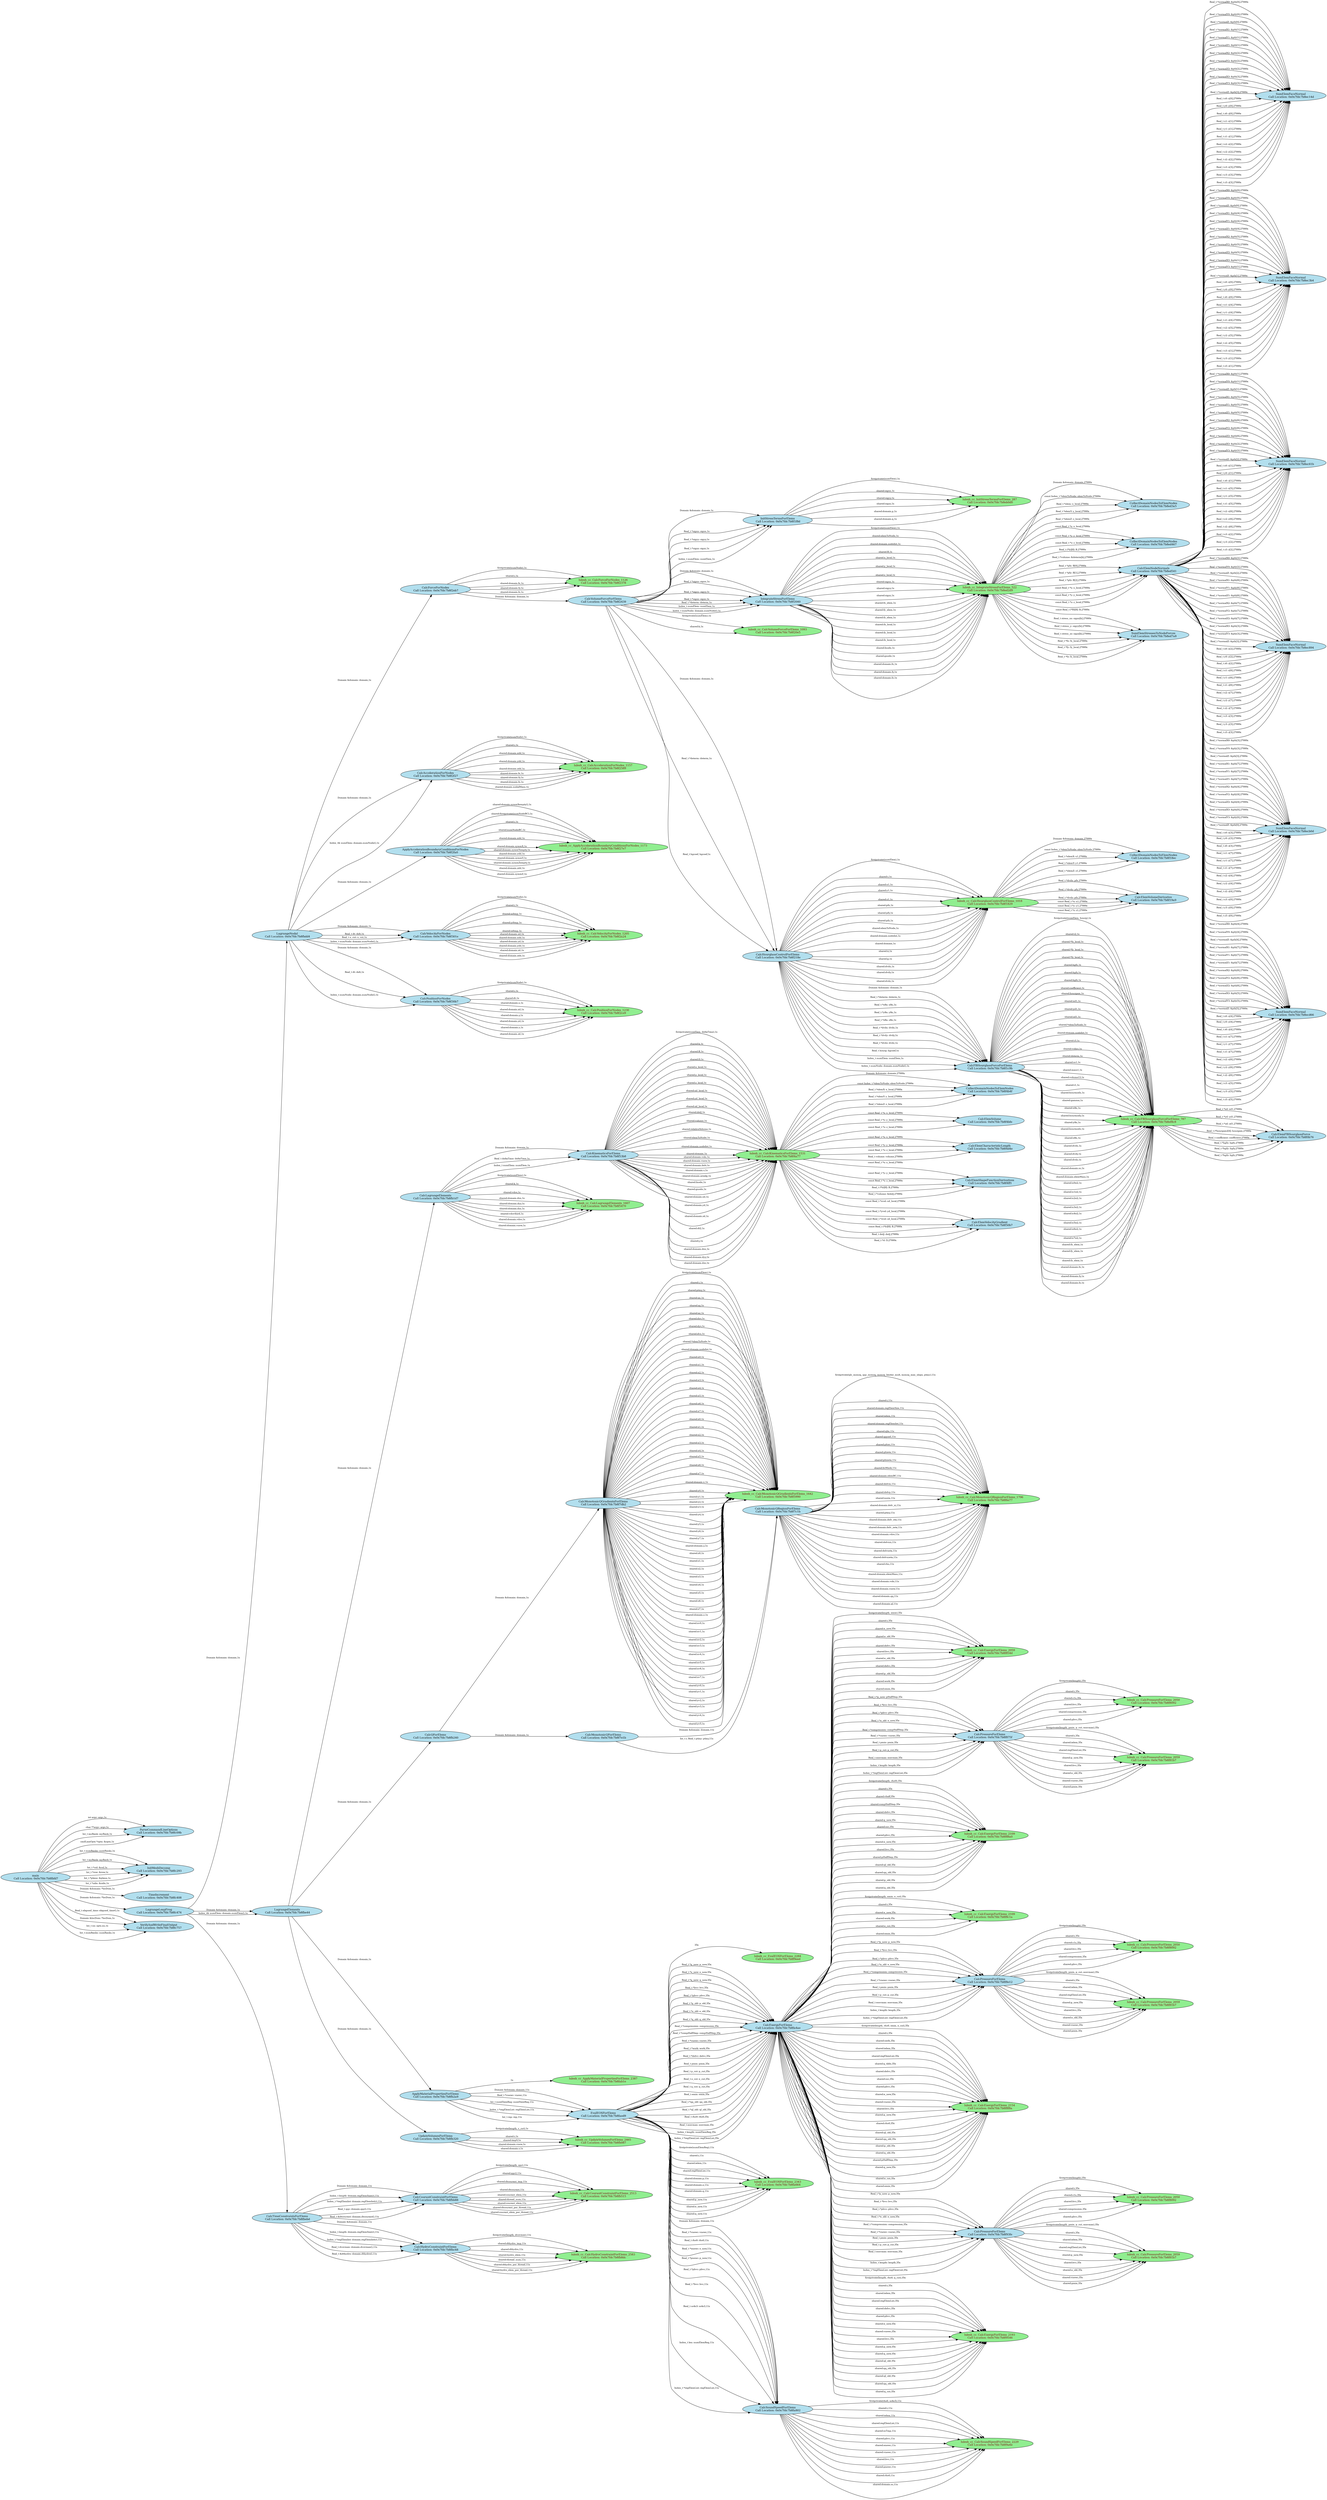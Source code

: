 digraph ContextTree {
rankdir="LR"
node [style="filled", fontname="Times-Roman", fontsize=12, fillcolor=lightblue2, fontcolor="#000000"];
edge [color=black, fontname="Times-Roman", fontsize=10];
main0x7fffce403eb0[label="main\n Call Location: 0x0x7fdc7b8fbfd7"];
main0x7fffce403eb0 -> ParseCommandLineOptions0x7fffce403fe0[label=" int argc: argc,1x", color="black"];
main0x7fffce403eb0 -> ParseCommandLineOptions0x7fffce403fe0[label=" char **argv: argv,1x", color="black"];
main0x7fffce403eb0 -> ParseCommandLineOptions0x7fffce403fe0[label=" Int_t myRank: myRank,1x", color="black"];
main0x7fffce403eb0 -> ParseCommandLineOptions0x7fffce403fe0[label=" cmdLineOpts *opts: &opts,1x", color="black"];
main0x7fffce403eb0 -> InitMeshDecomp0x7fffce405270[label=" Int_t numRanks: numRanks,1x", color="black"];
main0x7fffce403eb0 -> InitMeshDecomp0x7fffce405270[label=" Int_t myRank: myRank,1x", color="black"];
main0x7fffce403eb0 -> InitMeshDecomp0x7fffce405270[label=" Int_t *col: &col,1x", color="black"];
main0x7fffce403eb0 -> InitMeshDecomp0x7fffce405270[label=" Int_t *row: &row,1x", color="black"];
main0x7fffce403eb0 -> InitMeshDecomp0x7fffce405270[label=" Int_t *plane: &plane,1x", color="black"];
main0x7fffce403eb0 -> InitMeshDecomp0x7fffce405270[label=" Int_t *side: &side,1x", color="black"];
main0x7fffce403eb0 -> TimeIncrement0x7fffce4f5f20[label=" Domain &domain: *locDom,1x", color="black"];
main0x7fffce403eb0 -> LagrangeLeapFrog0x7fffce4f6020[label=" Domain &domain: *locDom,1x", color="black"];
main0x7fffce403eb0 -> VerifyAndWriteFinalOutput0x7fffce56b700[label=" Real_t elapsed_time: elapsed_timeG,1x", color="black"];
main0x7fffce403eb0 -> VerifyAndWriteFinalOutput0x7fffce56b700[label=" Domain &locDom: *locDom,1x", color="black"];
main0x7fffce403eb0 -> VerifyAndWriteFinalOutput0x7fffce56b700[label=" Int_t nx: opts.nx,1x", color="black"];
main0x7fffce403eb0 -> VerifyAndWriteFinalOutput0x7fffce56b700[label=" Int_t numRanks: numRanks,1x", color="black"];
ParseCommandLineOptions0x7fffce403fe0[label="ParseCommandLineOptions\n Call Location: 0x0x7fdc7b8fc09b"];
InitMeshDecomp0x7fffce405270[label="InitMeshDecomp\n Call Location: 0x0x7fdc7b8fc293"];
TimeIncrement0x7fffce4f5f20[label="TimeIncrement\n Call Location: 0x0x7fdc7b8fc408"];
LagrangeLeapFrog0x7fffce4f6020[label="LagrangeLeapFrog\n Call Location: 0x0x7fdc7b8fc474"];
LagrangeLeapFrog0x7fffce4f6020 -> LagrangeNodal0x7fffce4f6170[label=" Domain &domain: domain,1x", color="black"];
LagrangeLeapFrog0x7fffce4f6020 -> LagrangeElements0x7fffce4fee30[label=" Domain &domain: domain,1x", color="black"];
LagrangeLeapFrog0x7fffce4f6020 -> LagrangeElements0x7fffce4fee30[label=" Index_t& numElem: domain.numElem(),1x", color="black"];
LagrangeLeapFrog0x7fffce4f6020 -> CalcTimeConstraintsForElems0x7fffce56a7d0[label=" Domain &domain: domain,1x", color="black"];
LagrangeNodal0x7fffce4f6170[label="LagrangeNodal\n Call Location: 0x0x7fdc7b8fbdd4"];
LagrangeNodal0x7fffce4f6170 -> CalcForceForNodes0x7fffce4f6280[label=" Domain &domain: domain,1x", color="black"];
LagrangeNodal0x7fffce4f6170 -> CalcAccelerationForNodes0x7fffce4fd510[label=" Domain &domain: domain,1x", color="black"];
LagrangeNodal0x7fffce4f6170 -> CalcAccelerationForNodes0x7fffce4fd510[label=" Index_t& numElem: domain.numNode(),1x", color="black"];
LagrangeNodal0x7fffce4f6170 -> ApplyAccelerationBoundaryConditionsForNodes0x7fffce4fdbf0[label=" Domain &domain: domain,1x", color="black"];
LagrangeNodal0x7fffce4f6170 -> CalcVelocityForNodes0x7fffce4fe290[label=" Domain &domain: domain,1x", color="black"];
LagrangeNodal0x7fffce4f6170 -> CalcVelocityForNodes0x7fffce4fe290[label=" Real_t dt: delt,1x", color="black"];
LagrangeNodal0x7fffce4f6170 -> CalcVelocityForNodes0x7fffce4fe290[label=" Real_t u_cut: u_cut,1x", color="black"];
LagrangeNodal0x7fffce4f6170 -> CalcVelocityForNodes0x7fffce4fe290[label=" Index_t numNode: domain.numNode(),1x", color="black"];
LagrangeNodal0x7fffce4f6170 -> CalcPositionForNodes0x7fffce4fe8d0[label=" Domain &domain: domain,1x", color="black"];
LagrangeNodal0x7fffce4f6170 -> CalcPositionForNodes0x7fffce4fe8d0[label=" Real_t dt: delt,1x", color="black"];
LagrangeNodal0x7fffce4f6170 -> CalcPositionForNodes0x7fffce4fe8d0[label=" Index_t numNode: domain.numNode(),1x", color="black"];
CalcForceForNodes0x7fffce4f6280[label="CalcForceForNodes\n Call Location: 0x0x7fdc7b8f2eb7"];
CalcForceForNodes0x7fffce4f6280 -> lulesh_cc_CalcForceForNodes_11260x7fffce4f6430[label=" firstprivate(numNode),1x", color="black"];
CalcForceForNodes0x7fffce4f6280 -> lulesh_cc_CalcForceForNodes_11260x7fffce4f6430[label=" shared:i,1x", color="black"];
CalcForceForNodes0x7fffce4f6280 -> lulesh_cc_CalcForceForNodes_11260x7fffce4f6430[label=" shared:domain.fx,1x", color="black"];
CalcForceForNodes0x7fffce4f6280 -> lulesh_cc_CalcForceForNodes_11260x7fffce4f6430[label=" shared:domain.fy,1x", color="black"];
CalcForceForNodes0x7fffce4f6280 -> lulesh_cc_CalcForceForNodes_11260x7fffce4f6430[label=" shared:domain.fz,1x", color="black"];
CalcForceForNodes0x7fffce4f6280 -> CalcVolumeForceForElems0x7fffce4f6750[label=" Domain &domain: domain,1x", color="black"];
lulesh_cc_CalcForceForNodes_11260x7fffce4f6430[label="lulesh_cc_CalcForceForNodes_1126\n Call Location: 0x0x7fdc7b8f2378", fillcolor="#90EE90", style=filled, fontcolor="#770000"];
CalcVolumeForceForElems0x7fffce4f6750[label="CalcVolumeForceForElems\n Call Location: 0x0x7fdc7b8f2439"];
CalcVolumeForceForElems0x7fffce4f6750 -> InitStressTermsForElems0x7fffce4f6840[label=" Domain &domain: domain,1x", color="black"];
CalcVolumeForceForElems0x7fffce4f6750 -> InitStressTermsForElems0x7fffce4f6840[label=" Real_t *sigxx: sigxx,1x", color="black"];
CalcVolumeForceForElems0x7fffce4f6750 -> InitStressTermsForElems0x7fffce4f6840[label=" Real_t *sigyy: sigyy,1x", color="black"];
CalcVolumeForceForElems0x7fffce4f6750 -> InitStressTermsForElems0x7fffce4f6840[label=" Real_t *sigzz: sigzz,1x", color="black"];
CalcVolumeForceForElems0x7fffce4f6750 -> InitStressTermsForElems0x7fffce4f6840[label=" Index_t numElem: numElem,1x", color="black"];
CalcVolumeForceForElems0x7fffce4f6750 -> IntegrateStressForElems0x7fffce4f6e60[label=" Domain &domain: domain,1x", color="black"];
CalcVolumeForceForElems0x7fffce4f6750 -> IntegrateStressForElems0x7fffce4f6e60[label=" Real_t *sigxx: sigxx,1x", color="black"];
CalcVolumeForceForElems0x7fffce4f6750 -> IntegrateStressForElems0x7fffce4f6e60[label=" Real_t *sigyy: sigyy,1x", color="black"];
CalcVolumeForceForElems0x7fffce4f6750 -> IntegrateStressForElems0x7fffce4f6e60[label=" Real_t *sigzz: sigzz,1x", color="black"];
CalcVolumeForceForElems0x7fffce4f6750 -> IntegrateStressForElems0x7fffce4f6e60[label=" Real_t *determ: determ,1x", color="black"];
CalcVolumeForceForElems0x7fffce4f6750 -> IntegrateStressForElems0x7fffce4f6e60[label=" Index_t numElem: numElem,1x", color="black"];
CalcVolumeForceForElems0x7fffce4f6750 -> IntegrateStressForElems0x7fffce4f6e60[label=" Index_t numNode: domain.numNode(),1x", color="black"];
CalcVolumeForceForElems0x7fffce4f6750 -> lulesh_cc_CalcVolumeForceForElems_10930x7fffce4fb240[label=" firstprivate(numElem),1x", color="black"];
CalcVolumeForceForElems0x7fffce4f6750 -> lulesh_cc_CalcVolumeForceForElems_10930x7fffce4fb240[label=" shared:k,1x", color="black"];
CalcVolumeForceForElems0x7fffce4f6750 -> CalcHourglassControlForElems0x7fffce4fb390[label=" Domain &domain: domain,1x", color="black"];
CalcVolumeForceForElems0x7fffce4f6750 -> CalcHourglassControlForElems0x7fffce4fb390[label=" Real_t *determ: determ,1x", color="black"];
CalcVolumeForceForElems0x7fffce4f6750 -> CalcHourglassControlForElems0x7fffce4fb390[label=" Real_t hgcoef, hgcoef,1x", color="black"];
InitStressTermsForElems0x7fffce4f6840[label="InitStressTermsForElems\n Call Location: 0x0x7fdc7b8f1f8d"];
InitStressTermsForElems0x7fffce4f6840 -> lulesh_cc_InitStressTermsForElems_2870x7fffce4f6bf0[label=" firstprivate(numElem),1x", color="black"];
InitStressTermsForElems0x7fffce4f6840 -> lulesh_cc_InitStressTermsForElems_2870x7fffce4f6bf0[label=" shared:sigxx,1x", color="black"];
InitStressTermsForElems0x7fffce4f6840 -> lulesh_cc_InitStressTermsForElems_2870x7fffce4f6bf0[label=" shared:sigyy,1x", color="black"];
InitStressTermsForElems0x7fffce4f6840 -> lulesh_cc_InitStressTermsForElems_2870x7fffce4f6bf0[label=" shared:sigzz,1x", color="black"];
InitStressTermsForElems0x7fffce4f6840 -> lulesh_cc_InitStressTermsForElems_2870x7fffce4f6bf0[label=" shared:domain.p,1x", color="black"];
InitStressTermsForElems0x7fffce4f6840 -> lulesh_cc_InitStressTermsForElems_2870x7fffce4f6bf0[label=" shared:domain.q,1x", color="black"];
lulesh_cc_InitStressTermsForElems_2870x7fffce4f6bf0[label="lulesh_cc_InitStressTermsForElems_287\n Call Location: 0x0x7fdc7b8eb0d0", fillcolor="#90EE90", style=filled, fontcolor="#770000"];
IntegrateStressForElems0x7fffce4f6e60[label="IntegrateStressForElems\n Call Location: 0x0x7fdc7b8f2040"];
IntegrateStressForElems0x7fffce4f6e60 -> lulesh_cc_IntegrateStressForElems_5220x7fffce4f7170[label=" firstprivate(numElem),1x", color="black"];
IntegrateStressForElems0x7fffce4f6e60 -> lulesh_cc_IntegrateStressForElems_5220x7fffce4f7170[label=" shared:elemToNode,1x", color="black"];
IntegrateStressForElems0x7fffce4f6e60 -> lulesh_cc_IntegrateStressForElems_5220x7fffce4f7170[label=" shared:domain.nodelist,1x", color="black"];
IntegrateStressForElems0x7fffce4f6e60 -> lulesh_cc_IntegrateStressForElems_5220x7fffce4f7170[label=" shared:B,1x", color="black"];
IntegrateStressForElems0x7fffce4f6e60 -> lulesh_cc_IntegrateStressForElems_5220x7fffce4f7170[label=" shared:x_local,1x", color="black"];
IntegrateStressForElems0x7fffce4f6e60 -> lulesh_cc_IntegrateStressForElems_5220x7fffce4f7170[label=" shared:y_local,1x", color="black"];
IntegrateStressForElems0x7fffce4f6e60 -> lulesh_cc_IntegrateStressForElems_5220x7fffce4f7170[label=" shared:z_local,1x", color="black"];
IntegrateStressForElems0x7fffce4f6e60 -> lulesh_cc_IntegrateStressForElems_5220x7fffce4f7170[label=" shared:sigxx,1x", color="black"];
IntegrateStressForElems0x7fffce4f6e60 -> lulesh_cc_IntegrateStressForElems_5220x7fffce4f7170[label=" shared:sigyy,1x", color="black"];
IntegrateStressForElems0x7fffce4f6e60 -> lulesh_cc_IntegrateStressForElems_5220x7fffce4f7170[label=" shared:sigzz,1x", color="black"];
IntegrateStressForElems0x7fffce4f6e60 -> lulesh_cc_IntegrateStressForElems_5220x7fffce4f7170[label=" shared:fx_elem,1x", color="black"];
IntegrateStressForElems0x7fffce4f6e60 -> lulesh_cc_IntegrateStressForElems_5220x7fffce4f7170[label=" shared:fy_elem,1x", color="black"];
IntegrateStressForElems0x7fffce4f6e60 -> lulesh_cc_IntegrateStressForElems_5220x7fffce4f7170[label=" shared:fz_elem,1x", color="black"];
IntegrateStressForElems0x7fffce4f6e60 -> lulesh_cc_IntegrateStressForElems_5220x7fffce4f7170[label=" shared:fx_local,1x", color="black"];
IntegrateStressForElems0x7fffce4f6e60 -> lulesh_cc_IntegrateStressForElems_5220x7fffce4f7170[label=" shared:fy_local,1x", color="black"];
IntegrateStressForElems0x7fffce4f6e60 -> lulesh_cc_IntegrateStressForElems_5220x7fffce4f7170[label=" shared:fz_local,1x", color="black"];
IntegrateStressForElems0x7fffce4f6e60 -> lulesh_cc_IntegrateStressForElems_5220x7fffce4f7170[label=" shared:lnode,1x", color="black"];
IntegrateStressForElems0x7fffce4f6e60 -> lulesh_cc_IntegrateStressForElems_5220x7fffce4f7170[label=" shared:gnode,1x", color="black"];
IntegrateStressForElems0x7fffce4f6e60 -> lulesh_cc_IntegrateStressForElems_5220x7fffce4f7170[label=" shared:domain.fx,1x", color="black"];
IntegrateStressForElems0x7fffce4f6e60 -> lulesh_cc_IntegrateStressForElems_5220x7fffce4f7170[label=" shared:domain.fy,1x", color="black"];
IntegrateStressForElems0x7fffce4f6e60 -> lulesh_cc_IntegrateStressForElems_5220x7fffce4f7170[label=" shared:domain.fz,1x", color="black"];
lulesh_cc_IntegrateStressForElems_5220x7fffce4f7170[label="lulesh_cc_IntegrateStressForElems_522\n Call Location: 0x0x7fdc7b8ed2d9", fillcolor="#90EE90", style=filled, fontcolor="#770000"];
lulesh_cc_IntegrateStressForElems_5220x7fffce4f7170 -> CollectDomainNodesToElemNodes0x7fffce4f7a40[label=" Domain &domain: domain,27000x", color="black"];
lulesh_cc_IntegrateStressForElems_5220x7fffce4f7170 -> CollectDomainNodesToElemNodes0x7fffce4f7a40[label=" const Index_t *elemToNode: elemToNode,27000x", color="black"];
lulesh_cc_IntegrateStressForElems_5220x7fffce4f7170 -> CollectDomainNodesToElemNodes0x7fffce4f7a40[label=" Real_t *elem: x_local,27000x", color="black"];
lulesh_cc_IntegrateStressForElems_5220x7fffce4f7170 -> CollectDomainNodesToElemNodes0x7fffce4f7a40[label=" Real_t *elemY: y_local,27000x", color="black"];
lulesh_cc_IntegrateStressForElems_5220x7fffce4f7170 -> CollectDomainNodesToElemNodes0x7fffce4f7a40[label=" Real_t *elemZ: z_local,27000x", color="black"];
lulesh_cc_IntegrateStressForElems_5220x7fffce4f7170 -> CollectDomainNodesToElemNodes0x7fffce4f7c60[label=" const Real_t *x: x_local,27000x", color="black"];
lulesh_cc_IntegrateStressForElems_5220x7fffce4f7170 -> CollectDomainNodesToElemNodes0x7fffce4f7c60[label=" const Real_t *y: y_local,27000x", color="black"];
lulesh_cc_IntegrateStressForElems_5220x7fffce4f7170 -> CollectDomainNodesToElemNodes0x7fffce4f7c60[label=" const Real_t *z: z_local,27000x", color="black"];
lulesh_cc_IntegrateStressForElems_5220x7fffce4f7170 -> CollectDomainNodesToElemNodes0x7fffce4f7c60[label=" Real_t (*b)[8]: B,27000x", color="black"];
lulesh_cc_IntegrateStressForElems_5220x7fffce4f7170 -> CollectDomainNodesToElemNodes0x7fffce4f7c60[label=" Real_t *volume: &determ[k],27000x", color="black"];
lulesh_cc_IntegrateStressForElems_5220x7fffce4f7170 -> CalcElemNodeNormals0x7fffce4f7f40[label=" Real_t *pfx: B[0],27000x", color="black"];
lulesh_cc_IntegrateStressForElems_5220x7fffce4f7170 -> CalcElemNodeNormals0x7fffce4f7f40[label=" Real_t *pfy: B[1],27000x", color="black"];
lulesh_cc_IntegrateStressForElems_5220x7fffce4f7170 -> CalcElemNodeNormals0x7fffce4f7f40[label=" Real_t *pfz: B[2],27000x", color="black"];
lulesh_cc_IntegrateStressForElems_5220x7fffce4f7170 -> CalcElemNodeNormals0x7fffce4f7f40[label=" const Real_t *x: x_local,27000x", color="black"];
lulesh_cc_IntegrateStressForElems_5220x7fffce4f7170 -> CalcElemNodeNormals0x7fffce4f7f40[label=" const Real_t *y: y_local,27000x", color="black"];
lulesh_cc_IntegrateStressForElems_5220x7fffce4f7170 -> CalcElemNodeNormals0x7fffce4f7f40[label=" const Real_t *z: z_local,27000x", color="black"];
lulesh_cc_IntegrateStressForElems_5220x7fffce4f7170 -> SumElemStressesToNodeForces0x7fffce4fb070[label=" const Real_t (*B)[8]: B,27000x", color="black"];
lulesh_cc_IntegrateStressForElems_5220x7fffce4f7170 -> SumElemStressesToNodeForces0x7fffce4fb070[label=" Real_t stress_xx: sigxx[k],27000x", color="black"];
lulesh_cc_IntegrateStressForElems_5220x7fffce4f7170 -> SumElemStressesToNodeForces0x7fffce4fb070[label=" Real_t stress_y: sigyy[k],27000x", color="black"];
lulesh_cc_IntegrateStressForElems_5220x7fffce4f7170 -> SumElemStressesToNodeForces0x7fffce4fb070[label=" Real_t stress_zz: sigzz[k],27000x", color="black"];
lulesh_cc_IntegrateStressForElems_5220x7fffce4f7170 -> SumElemStressesToNodeForces0x7fffce4fb070[label=" Real_t *fx: fx_local,27000x", color="black"];
lulesh_cc_IntegrateStressForElems_5220x7fffce4f7170 -> SumElemStressesToNodeForces0x7fffce4fb070[label=" Real_t *fy: fy_local,27000x", color="black"];
lulesh_cc_IntegrateStressForElems_5220x7fffce4f7170 -> SumElemStressesToNodeForces0x7fffce4fb070[label=" Real_t *fz: fz_local,27000x", color="black"];
CollectDomainNodesToElemNodes0x7fffce4f7a40[label="CollectDomainNodesToElemNodes\n Call Location: 0x0x7fdc7b8ed3a5"];
CollectDomainNodesToElemNodes0x7fffce4f7c60[label="CollectDomainNodesToElemNodes\n Call Location: 0x0x7fdc7b8ed467"];
CalcElemNodeNormals0x7fffce4f7f40[label="CalcElemNodeNormals\n Call Location: 0x0x7fdc7b8ed541"];
CalcElemNodeNormals0x7fffce4f7f40 -> SumElemFaceNormal0x7fffce4f8210[label=" Real_t *normalX0: &pfx[0],27000x", color="black"];
CalcElemNodeNormals0x7fffce4f7f40 -> SumElemFaceNormal0x7fffce4f8210[label=" Real_t *normalY0: &pfy[0],27000x", color="black"];
CalcElemNodeNormals0x7fffce4f7f40 -> SumElemFaceNormal0x7fffce4f8210[label=" Real_t *normalZ: &pfz[0],27000x", color="black"];
CalcElemNodeNormals0x7fffce4f7f40 -> SumElemFaceNormal0x7fffce4f8210[label=" Real_t *normalX1: &pfx[1],27000x", color="black"];
CalcElemNodeNormals0x7fffce4f7f40 -> SumElemFaceNormal0x7fffce4f8210[label=" Real_t *normalY1: &pfy[1],27000x", color="black"];
CalcElemNodeNormals0x7fffce4f7f40 -> SumElemFaceNormal0x7fffce4f8210[label=" Real_t *normalZ1: &pfz[1],27000x", color="black"];
CalcElemNodeNormals0x7fffce4f7f40 -> SumElemFaceNormal0x7fffce4f8210[label=" Real_t *normalX2: &pfx[2],27000x", color="black"];
CalcElemNodeNormals0x7fffce4f7f40 -> SumElemFaceNormal0x7fffce4f8210[label=" Real_t *normalY2: &pfy[2],27000x", color="black"];
CalcElemNodeNormals0x7fffce4f7f40 -> SumElemFaceNormal0x7fffce4f8210[label=" Real_t *normalZ2: &pfz[2],27000x", color="black"];
CalcElemNodeNormals0x7fffce4f7f40 -> SumElemFaceNormal0x7fffce4f8210[label=" Real_t *normalX3: &pfx[3],27000x", color="black"];
CalcElemNodeNormals0x7fffce4f7f40 -> SumElemFaceNormal0x7fffce4f8210[label=" Real_t *normalY3: &pfy[3],27000x", color="black"];
CalcElemNodeNormals0x7fffce4f7f40 -> SumElemFaceNormal0x7fffce4f8210[label=" Real_t *normalZ: &pfz[3],27000x", color="black"];
CalcElemNodeNormals0x7fffce4f7f40 -> SumElemFaceNormal0x7fffce4f8210[label=" Real_t x0: x[0],27000x", color="black"];
CalcElemNodeNormals0x7fffce4f7f40 -> SumElemFaceNormal0x7fffce4f8210[label=" Real_t y0: y[0],27000x", color="black"];
CalcElemNodeNormals0x7fffce4f7f40 -> SumElemFaceNormal0x7fffce4f8210[label=" Real_t z0: z[0],27000x", color="black"];
CalcElemNodeNormals0x7fffce4f7f40 -> SumElemFaceNormal0x7fffce4f8210[label=" Real_t x1: x[1],27000x", color="black"];
CalcElemNodeNormals0x7fffce4f7f40 -> SumElemFaceNormal0x7fffce4f8210[label=" Real_t y1: y[1],27000x", color="black"];
CalcElemNodeNormals0x7fffce4f7f40 -> SumElemFaceNormal0x7fffce4f8210[label=" Real_t z1: z[1],27000x", color="black"];
CalcElemNodeNormals0x7fffce4f7f40 -> SumElemFaceNormal0x7fffce4f8210[label=" Real_t x2: x[2],27000x", color="black"];
CalcElemNodeNormals0x7fffce4f7f40 -> SumElemFaceNormal0x7fffce4f8210[label=" Real_t y2: y[2],27000x", color="black"];
CalcElemNodeNormals0x7fffce4f7f40 -> SumElemFaceNormal0x7fffce4f8210[label=" Real_t z2: z[2],27000x", color="black"];
CalcElemNodeNormals0x7fffce4f7f40 -> SumElemFaceNormal0x7fffce4f8210[label=" Real_t x3: x[3],27000x", color="black"];
CalcElemNodeNormals0x7fffce4f7f40 -> SumElemFaceNormal0x7fffce4f8210[label=" Real_t y3: y[3],27000x", color="black"];
CalcElemNodeNormals0x7fffce4f7f40 -> SumElemFaceNormal0x7fffce4f8210[label=" Real_t z3: z[3],27000x", color="black"];
CalcElemNodeNormals0x7fffce4f7f40 -> SumElemFaceNormal0x7fffce4f8aa0[label=" Real_t *normalX0: &pfx[0],27000x", color="black"];
CalcElemNodeNormals0x7fffce4f7f40 -> SumElemFaceNormal0x7fffce4f8aa0[label=" Real_t *normalY0: &pfy[0],27000x", color="black"];
CalcElemNodeNormals0x7fffce4f7f40 -> SumElemFaceNormal0x7fffce4f8aa0[label=" Real_t *normalZ: &pfz[0],27000x", color="black"];
CalcElemNodeNormals0x7fffce4f7f40 -> SumElemFaceNormal0x7fffce4f8aa0[label=" Real_t *normalX1: &pfx[4],27000x", color="black"];
CalcElemNodeNormals0x7fffce4f7f40 -> SumElemFaceNormal0x7fffce4f8aa0[label=" Real_t *normalY1: &pfy[4],27000x", color="black"];
CalcElemNodeNormals0x7fffce4f7f40 -> SumElemFaceNormal0x7fffce4f8aa0[label=" Real_t *normalZ1: &pfz[4],27000x", color="black"];
CalcElemNodeNormals0x7fffce4f7f40 -> SumElemFaceNormal0x7fffce4f8aa0[label=" Real_t *normalX2: &pfx[5],27000x", color="black"];
CalcElemNodeNormals0x7fffce4f7f40 -> SumElemFaceNormal0x7fffce4f8aa0[label=" Real_t *normalY2: &pfy[5],27000x", color="black"];
CalcElemNodeNormals0x7fffce4f7f40 -> SumElemFaceNormal0x7fffce4f8aa0[label=" Real_t *normalZ2: &pfz[5],27000x", color="black"];
CalcElemNodeNormals0x7fffce4f7f40 -> SumElemFaceNormal0x7fffce4f8aa0[label=" Real_t *normalX3: &pfx[1],27000x", color="black"];
CalcElemNodeNormals0x7fffce4f7f40 -> SumElemFaceNormal0x7fffce4f8aa0[label=" Real_t *normalY3: &pfy[1],27000x", color="black"];
CalcElemNodeNormals0x7fffce4f7f40 -> SumElemFaceNormal0x7fffce4f8aa0[label=" Real_t *normalZ: &pfz[1],27000x", color="black"];
CalcElemNodeNormals0x7fffce4f7f40 -> SumElemFaceNormal0x7fffce4f8aa0[label=" Real_t x0: x[0],27000x", color="black"];
CalcElemNodeNormals0x7fffce4f7f40 -> SumElemFaceNormal0x7fffce4f8aa0[label=" Real_t y0: y[0],27000x", color="black"];
CalcElemNodeNormals0x7fffce4f7f40 -> SumElemFaceNormal0x7fffce4f8aa0[label=" Real_t z0: z[0],27000x", color="black"];
CalcElemNodeNormals0x7fffce4f7f40 -> SumElemFaceNormal0x7fffce4f8aa0[label=" Real_t x1: x[4],27000x", color="black"];
CalcElemNodeNormals0x7fffce4f7f40 -> SumElemFaceNormal0x7fffce4f8aa0[label=" Real_t y1: y[4],27000x", color="black"];
CalcElemNodeNormals0x7fffce4f7f40 -> SumElemFaceNormal0x7fffce4f8aa0[label=" Real_t z1: z[4],27000x", color="black"];
CalcElemNodeNormals0x7fffce4f7f40 -> SumElemFaceNormal0x7fffce4f8aa0[label=" Real_t x2: x[5],27000x", color="black"];
CalcElemNodeNormals0x7fffce4f7f40 -> SumElemFaceNormal0x7fffce4f8aa0[label=" Real_t y2: y[5],27000x", color="black"];
CalcElemNodeNormals0x7fffce4f7f40 -> SumElemFaceNormal0x7fffce4f8aa0[label=" Real_t z2: z[5],27000x", color="black"];
CalcElemNodeNormals0x7fffce4f7f40 -> SumElemFaceNormal0x7fffce4f8aa0[label=" Real_t x3: x[1],27000x", color="black"];
CalcElemNodeNormals0x7fffce4f7f40 -> SumElemFaceNormal0x7fffce4f8aa0[label=" Real_t y3: y[1],27000x", color="black"];
CalcElemNodeNormals0x7fffce4f7f40 -> SumElemFaceNormal0x7fffce4f8aa0[label=" Real_t z3: z[1],27000x", color="black"];
CalcElemNodeNormals0x7fffce4f7f40 -> SumElemFaceNormal0x7fffce4f9300[label=" Real_t *normalX0: &pfx[1],27000x", color="black"];
CalcElemNodeNormals0x7fffce4f7f40 -> SumElemFaceNormal0x7fffce4f9300[label=" Real_t *normalY0: &pfy[1],27000x", color="black"];
CalcElemNodeNormals0x7fffce4f7f40 -> SumElemFaceNormal0x7fffce4f9300[label=" Real_t *normalZ: &pfz[1],27000x", color="black"];
CalcElemNodeNormals0x7fffce4f7f40 -> SumElemFaceNormal0x7fffce4f9300[label=" Real_t *normalX1: &pfx[5],27000x", color="black"];
CalcElemNodeNormals0x7fffce4f7f40 -> SumElemFaceNormal0x7fffce4f9300[label=" Real_t *normalY1: &pfy[5],27000x", color="black"];
CalcElemNodeNormals0x7fffce4f7f40 -> SumElemFaceNormal0x7fffce4f9300[label=" Real_t *normalZ1: &pfz[5],27000x", color="black"];
CalcElemNodeNormals0x7fffce4f7f40 -> SumElemFaceNormal0x7fffce4f9300[label=" Real_t *normalX2: &pfx[6],27000x", color="black"];
CalcElemNodeNormals0x7fffce4f7f40 -> SumElemFaceNormal0x7fffce4f9300[label=" Real_t *normalY2: &pfy[6],27000x", color="black"];
CalcElemNodeNormals0x7fffce4f7f40 -> SumElemFaceNormal0x7fffce4f9300[label=" Real_t *normalZ2: &pfz[6],27000x", color="black"];
CalcElemNodeNormals0x7fffce4f7f40 -> SumElemFaceNormal0x7fffce4f9300[label=" Real_t *normalX3: &pfx[2],27000x", color="black"];
CalcElemNodeNormals0x7fffce4f7f40 -> SumElemFaceNormal0x7fffce4f9300[label=" Real_t *normalY3: &pfy[2],27000x", color="black"];
CalcElemNodeNormals0x7fffce4f7f40 -> SumElemFaceNormal0x7fffce4f9300[label=" Real_t *normalZ: &pfz[2],27000x", color="black"];
CalcElemNodeNormals0x7fffce4f7f40 -> SumElemFaceNormal0x7fffce4f9300[label=" Real_t x0: x[1],27000x", color="black"];
CalcElemNodeNormals0x7fffce4f7f40 -> SumElemFaceNormal0x7fffce4f9300[label=" Real_t y0: y[1],27000x", color="black"];
CalcElemNodeNormals0x7fffce4f7f40 -> SumElemFaceNormal0x7fffce4f9300[label=" Real_t z0: z[1],27000x", color="black"];
CalcElemNodeNormals0x7fffce4f7f40 -> SumElemFaceNormal0x7fffce4f9300[label=" Real_t x1: x[5],27000x", color="black"];
CalcElemNodeNormals0x7fffce4f7f40 -> SumElemFaceNormal0x7fffce4f9300[label=" Real_t y1: y[5],27000x", color="black"];
CalcElemNodeNormals0x7fffce4f7f40 -> SumElemFaceNormal0x7fffce4f9300[label=" Real_t z1: z[5],27000x", color="black"];
CalcElemNodeNormals0x7fffce4f7f40 -> SumElemFaceNormal0x7fffce4f9300[label=" Real_t x2: x[6],27000x", color="black"];
CalcElemNodeNormals0x7fffce4f7f40 -> SumElemFaceNormal0x7fffce4f9300[label=" Real_t y2: y[6],27000x", color="black"];
CalcElemNodeNormals0x7fffce4f7f40 -> SumElemFaceNormal0x7fffce4f9300[label=" Real_t z2: z[6],27000x", color="black"];
CalcElemNodeNormals0x7fffce4f7f40 -> SumElemFaceNormal0x7fffce4f9300[label=" Real_t x3: x[2],27000x", color="black"];
CalcElemNodeNormals0x7fffce4f7f40 -> SumElemFaceNormal0x7fffce4f9300[label=" Real_t y3: y[2],27000x", color="black"];
CalcElemNodeNormals0x7fffce4f7f40 -> SumElemFaceNormal0x7fffce4f9300[label=" Real_t z3: z[2],27000x", color="black"];
CalcElemNodeNormals0x7fffce4f7f40 -> SumElemFaceNormal0x7fffce4f9a50[label=" Real_t *normalX0: &pfx[2],27000x", color="black"];
CalcElemNodeNormals0x7fffce4f7f40 -> SumElemFaceNormal0x7fffce4f9a50[label=" Real_t *normalY0: &pfy[2],27000x", color="black"];
CalcElemNodeNormals0x7fffce4f7f40 -> SumElemFaceNormal0x7fffce4f9a50[label=" Real_t *normalZ: &pfz[2],27000x", color="black"];
CalcElemNodeNormals0x7fffce4f7f40 -> SumElemFaceNormal0x7fffce4f9a50[label=" Real_t *normalX1: &pfx[6],27000x", color="black"];
CalcElemNodeNormals0x7fffce4f7f40 -> SumElemFaceNormal0x7fffce4f9a50[label=" Real_t *normalY1: &pfy[6],27000x", color="black"];
CalcElemNodeNormals0x7fffce4f7f40 -> SumElemFaceNormal0x7fffce4f9a50[label=" Real_t *normalZ1: &pfz[6],27000x", color="black"];
CalcElemNodeNormals0x7fffce4f7f40 -> SumElemFaceNormal0x7fffce4f9a50[label=" Real_t *normalX2: &pfx[7],27000x", color="black"];
CalcElemNodeNormals0x7fffce4f7f40 -> SumElemFaceNormal0x7fffce4f9a50[label=" Real_t *normalY2: &pfy[7],27000x", color="black"];
CalcElemNodeNormals0x7fffce4f7f40 -> SumElemFaceNormal0x7fffce4f9a50[label=" Real_t *normalZ2: &pfz[7],27000x", color="black"];
CalcElemNodeNormals0x7fffce4f7f40 -> SumElemFaceNormal0x7fffce4f9a50[label=" Real_t *normalX3: &pfx[3],27000x", color="black"];
CalcElemNodeNormals0x7fffce4f7f40 -> SumElemFaceNormal0x7fffce4f9a50[label=" Real_t *normalY3: &pfy[3],27000x", color="black"];
CalcElemNodeNormals0x7fffce4f7f40 -> SumElemFaceNormal0x7fffce4f9a50[label=" Real_t *normalZ: &pfz[3],27000x", color="black"];
CalcElemNodeNormals0x7fffce4f7f40 -> SumElemFaceNormal0x7fffce4f9a50[label=" Real_t x0: x[2],27000x", color="black"];
CalcElemNodeNormals0x7fffce4f7f40 -> SumElemFaceNormal0x7fffce4f9a50[label=" Real_t y0: y[2],27000x", color="black"];
CalcElemNodeNormals0x7fffce4f7f40 -> SumElemFaceNormal0x7fffce4f9a50[label=" Real_t z0: z[2],27000x", color="black"];
CalcElemNodeNormals0x7fffce4f7f40 -> SumElemFaceNormal0x7fffce4f9a50[label=" Real_t x1: x[6],27000x", color="black"];
CalcElemNodeNormals0x7fffce4f7f40 -> SumElemFaceNormal0x7fffce4f9a50[label=" Real_t y1: y[6],27000x", color="black"];
CalcElemNodeNormals0x7fffce4f7f40 -> SumElemFaceNormal0x7fffce4f9a50[label=" Real_t z1: z[6],27000x", color="black"];
CalcElemNodeNormals0x7fffce4f7f40 -> SumElemFaceNormal0x7fffce4f9a50[label=" Real_t x2: x[7],27000x", color="black"];
CalcElemNodeNormals0x7fffce4f7f40 -> SumElemFaceNormal0x7fffce4f9a50[label=" Real_t y2: y[7],27000x", color="black"];
CalcElemNodeNormals0x7fffce4f7f40 -> SumElemFaceNormal0x7fffce4f9a50[label=" Real_t z2: z[7],27000x", color="black"];
CalcElemNodeNormals0x7fffce4f7f40 -> SumElemFaceNormal0x7fffce4f9a50[label=" Real_t x3: x[3],27000x", color="black"];
CalcElemNodeNormals0x7fffce4f7f40 -> SumElemFaceNormal0x7fffce4f9a50[label=" Real_t y3: y[3],27000x", color="black"];
CalcElemNodeNormals0x7fffce4f7f40 -> SumElemFaceNormal0x7fffce4f9a50[label=" Real_t z3: z[3],27000x", color="black"];
CalcElemNodeNormals0x7fffce4f7f40 -> SumElemFaceNormal0x7fffce4fa1d0[label=" Real_t *normalX0: &pfx[3],27000x", color="black"];
CalcElemNodeNormals0x7fffce4f7f40 -> SumElemFaceNormal0x7fffce4fa1d0[label=" Real_t *normalY0: &pfy[3],27000x", color="black"];
CalcElemNodeNormals0x7fffce4f7f40 -> SumElemFaceNormal0x7fffce4fa1d0[label=" Real_t *normalZ: &pfz[3],27000x", color="black"];
CalcElemNodeNormals0x7fffce4f7f40 -> SumElemFaceNormal0x7fffce4fa1d0[label=" Real_t *normalX1: &pfx[7],27000x", color="black"];
CalcElemNodeNormals0x7fffce4f7f40 -> SumElemFaceNormal0x7fffce4fa1d0[label=" Real_t *normalY1: &pfy[7],27000x", color="black"];
CalcElemNodeNormals0x7fffce4f7f40 -> SumElemFaceNormal0x7fffce4fa1d0[label=" Real_t *normalZ1: &pfz[7],27000x", color="black"];
CalcElemNodeNormals0x7fffce4f7f40 -> SumElemFaceNormal0x7fffce4fa1d0[label=" Real_t *normalX2: &pfx[4],27000x", color="black"];
CalcElemNodeNormals0x7fffce4f7f40 -> SumElemFaceNormal0x7fffce4fa1d0[label=" Real_t *normalY2: &pfy[4],27000x", color="black"];
CalcElemNodeNormals0x7fffce4f7f40 -> SumElemFaceNormal0x7fffce4fa1d0[label=" Real_t *normalZ2: &pfz[4],27000x", color="black"];
CalcElemNodeNormals0x7fffce4f7f40 -> SumElemFaceNormal0x7fffce4fa1d0[label=" Real_t *normalX3: &pfx[0],27000x", color="black"];
CalcElemNodeNormals0x7fffce4f7f40 -> SumElemFaceNormal0x7fffce4fa1d0[label=" Real_t *normalY3: &pfy[0],27000x", color="black"];
CalcElemNodeNormals0x7fffce4f7f40 -> SumElemFaceNormal0x7fffce4fa1d0[label=" Real_t *normalZ: &pfz[0],27000x", color="black"];
CalcElemNodeNormals0x7fffce4f7f40 -> SumElemFaceNormal0x7fffce4fa1d0[label=" Real_t x0: x[3],27000x", color="black"];
CalcElemNodeNormals0x7fffce4f7f40 -> SumElemFaceNormal0x7fffce4fa1d0[label=" Real_t y0: y[3],27000x", color="black"];
CalcElemNodeNormals0x7fffce4f7f40 -> SumElemFaceNormal0x7fffce4fa1d0[label=" Real_t z0: z[3],27000x", color="black"];
CalcElemNodeNormals0x7fffce4f7f40 -> SumElemFaceNormal0x7fffce4fa1d0[label=" Real_t x1: x[7],27000x", color="black"];
CalcElemNodeNormals0x7fffce4f7f40 -> SumElemFaceNormal0x7fffce4fa1d0[label=" Real_t y1: y[7],27000x", color="black"];
CalcElemNodeNormals0x7fffce4f7f40 -> SumElemFaceNormal0x7fffce4fa1d0[label=" Real_t z1: z[7],27000x", color="black"];
CalcElemNodeNormals0x7fffce4f7f40 -> SumElemFaceNormal0x7fffce4fa1d0[label=" Real_t x2: x[4],27000x", color="black"];
CalcElemNodeNormals0x7fffce4f7f40 -> SumElemFaceNormal0x7fffce4fa1d0[label=" Real_t y2: y[4],27000x", color="black"];
CalcElemNodeNormals0x7fffce4f7f40 -> SumElemFaceNormal0x7fffce4fa1d0[label=" Real_t z2: z[4],27000x", color="black"];
CalcElemNodeNormals0x7fffce4f7f40 -> SumElemFaceNormal0x7fffce4fa1d0[label=" Real_t x3: x[0],27000x", color="black"];
CalcElemNodeNormals0x7fffce4f7f40 -> SumElemFaceNormal0x7fffce4fa1d0[label=" Real_t y3: y[0],27000x", color="black"];
CalcElemNodeNormals0x7fffce4f7f40 -> SumElemFaceNormal0x7fffce4fa1d0[label=" Real_t z3: z[0],27000x", color="black"];
CalcElemNodeNormals0x7fffce4f7f40 -> SumElemFaceNormal0x7fffce4fa920[label=" Real_t *normalX0: &pfx[4],27000x", color="black"];
CalcElemNodeNormals0x7fffce4f7f40 -> SumElemFaceNormal0x7fffce4fa920[label=" Real_t *normalY0: &pfy[4],27000x", color="black"];
CalcElemNodeNormals0x7fffce4f7f40 -> SumElemFaceNormal0x7fffce4fa920[label=" Real_t *normalZ: &pfz[4],27000x", color="black"];
CalcElemNodeNormals0x7fffce4f7f40 -> SumElemFaceNormal0x7fffce4fa920[label=" Real_t *normalX1: &pfx[7],27000x", color="black"];
CalcElemNodeNormals0x7fffce4f7f40 -> SumElemFaceNormal0x7fffce4fa920[label=" Real_t *normalY1: &pfy[7],27000x", color="black"];
CalcElemNodeNormals0x7fffce4f7f40 -> SumElemFaceNormal0x7fffce4fa920[label=" Real_t *normalZ1: &pfz[7],27000x", color="black"];
CalcElemNodeNormals0x7fffce4f7f40 -> SumElemFaceNormal0x7fffce4fa920[label=" Real_t *normalX2: &pfx[6],27000x", color="black"];
CalcElemNodeNormals0x7fffce4f7f40 -> SumElemFaceNormal0x7fffce4fa920[label=" Real_t *normalY2: &pfy[6],27000x", color="black"];
CalcElemNodeNormals0x7fffce4f7f40 -> SumElemFaceNormal0x7fffce4fa920[label=" Real_t *normalZ2: &pfz[6],27000x", color="black"];
CalcElemNodeNormals0x7fffce4f7f40 -> SumElemFaceNormal0x7fffce4fa920[label=" Real_t *normalX3: &pfx[5],27000x", color="black"];
CalcElemNodeNormals0x7fffce4f7f40 -> SumElemFaceNormal0x7fffce4fa920[label=" Real_t *normalY3: &pfy[5],27000x", color="black"];
CalcElemNodeNormals0x7fffce4f7f40 -> SumElemFaceNormal0x7fffce4fa920[label=" Real_t *normalZ: &pfz[5],27000x", color="black"];
CalcElemNodeNormals0x7fffce4f7f40 -> SumElemFaceNormal0x7fffce4fa920[label=" Real_t x0: x[4],27000x", color="black"];
CalcElemNodeNormals0x7fffce4f7f40 -> SumElemFaceNormal0x7fffce4fa920[label=" Real_t y0: y[4],27000x", color="black"];
CalcElemNodeNormals0x7fffce4f7f40 -> SumElemFaceNormal0x7fffce4fa920[label=" Real_t z0: z[4],27000x", color="black"];
CalcElemNodeNormals0x7fffce4f7f40 -> SumElemFaceNormal0x7fffce4fa920[label=" Real_t x1: x[7],27000x", color="black"];
CalcElemNodeNormals0x7fffce4f7f40 -> SumElemFaceNormal0x7fffce4fa920[label=" Real_t y1: y[7],27000x", color="black"];
CalcElemNodeNormals0x7fffce4f7f40 -> SumElemFaceNormal0x7fffce4fa920[label=" Real_t z1: z[7],27000x", color="black"];
CalcElemNodeNormals0x7fffce4f7f40 -> SumElemFaceNormal0x7fffce4fa920[label=" Real_t x2: x[6],27000x", color="black"];
CalcElemNodeNormals0x7fffce4f7f40 -> SumElemFaceNormal0x7fffce4fa920[label=" Real_t y2: y[6],27000x", color="black"];
CalcElemNodeNormals0x7fffce4f7f40 -> SumElemFaceNormal0x7fffce4fa920[label=" Real_t z2: z[6],27000x", color="black"];
CalcElemNodeNormals0x7fffce4f7f40 -> SumElemFaceNormal0x7fffce4fa920[label=" Real_t x3: x[5],27000x", color="black"];
CalcElemNodeNormals0x7fffce4f7f40 -> SumElemFaceNormal0x7fffce4fa920[label=" Real_t y3: y[5],27000x", color="black"];
CalcElemNodeNormals0x7fffce4f7f40 -> SumElemFaceNormal0x7fffce4fa920[label=" Real_t z3: z[5],27000x", color="black"];
SumElemFaceNormal0x7fffce4f8210[label="SumElemFaceNormal\n Call Location: 0x0x7fdc7b8ec14d"];
SumElemFaceNormal0x7fffce4f8aa0[label="SumElemFaceNormal\n Call Location: 0x0x7fdc7b8ec3b4"];
SumElemFaceNormal0x7fffce4f9300[label="SumElemFaceNormal\n Call Location: 0x0x7fdc7b8ec61b"];
SumElemFaceNormal0x7fffce4f9a50[label="SumElemFaceNormal\n Call Location: 0x0x7fdc7b8ec894"];
SumElemFaceNormal0x7fffce4fa1d0[label="SumElemFaceNormal\n Call Location: 0x0x7fdc7b8ecb0d"];
SumElemFaceNormal0x7fffce4fa920[label="SumElemFaceNormal\n Call Location: 0x0x7fdc7b8ecd66"];
SumElemStressesToNodeForces0x7fffce4fb070[label="SumElemStressesToNodeForces\n Call Location: 0x0x7fdc7b8ed7a8"];
lulesh_cc_CalcVolumeForceForElems_10930x7fffce4fb240[label="lulesh_cc_CalcVolumeForceForElems_1093\n Call Location: 0x0x7fdc7b8f20e5", fillcolor="#90EE90", style=filled, fontcolor="#770000"];
CalcHourglassControlForElems0x7fffce4fb390[label="CalcHourglassControlForElems\n Call Location: 0x0x7fdc7b8f218e"];
CalcHourglassControlForElems0x7fffce4fb390 -> lulesh_cc_CalcHourglassControlForElems_10180x7fffce4fb560[label=" firstprivate(numElem),1x", color="black"];
CalcHourglassControlForElems0x7fffce4fb390 -> lulesh_cc_CalcHourglassControlForElems_10180x7fffce4fb560[label=" shared:i,1x", color="black"];
CalcHourglassControlForElems0x7fffce4fb390 -> lulesh_cc_CalcHourglassControlForElems_10180x7fffce4fb560[label=" shared:x1,1x", color="black"];
CalcHourglassControlForElems0x7fffce4fb390 -> lulesh_cc_CalcHourglassControlForElems_10180x7fffce4fb560[label=" shared:y1,1x", color="black"];
CalcHourglassControlForElems0x7fffce4fb390 -> lulesh_cc_CalcHourglassControlForElems_10180x7fffce4fb560[label=" shared:z1,1x", color="black"];
CalcHourglassControlForElems0x7fffce4fb390 -> lulesh_cc_CalcHourglassControlForElems_10180x7fffce4fb560[label=" shared:pfx,1x", color="black"];
CalcHourglassControlForElems0x7fffce4fb390 -> lulesh_cc_CalcHourglassControlForElems_10180x7fffce4fb560[label=" shared:pfy,1x", color="black"];
CalcHourglassControlForElems0x7fffce4fb390 -> lulesh_cc_CalcHourglassControlForElems_10180x7fffce4fb560[label=" shared:pfz,1x", color="black"];
CalcHourglassControlForElems0x7fffce4fb390 -> lulesh_cc_CalcHourglassControlForElems_10180x7fffce4fb560[label=" shared:elemToNode,1x", color="black"];
CalcHourglassControlForElems0x7fffce4fb390 -> lulesh_cc_CalcHourglassControlForElems_10180x7fffce4fb560[label=" shared:domain.nodelist,1x", color="black"];
CalcHourglassControlForElems0x7fffce4fb390 -> lulesh_cc_CalcHourglassControlForElems_10180x7fffce4fb560[label=" shared:domain,1x", color="black"];
CalcHourglassControlForElems0x7fffce4fb390 -> lulesh_cc_CalcHourglassControlForElems_10180x7fffce4fb560[label=" shared:ii,1x", color="black"];
CalcHourglassControlForElems0x7fffce4fb390 -> lulesh_cc_CalcHourglassControlForElems_10180x7fffce4fb560[label=" shared:jj,1x", color="black"];
CalcHourglassControlForElems0x7fffce4fb390 -> lulesh_cc_CalcHourglassControlForElems_10180x7fffce4fb560[label=" shared:dvdx,1x", color="black"];
CalcHourglassControlForElems0x7fffce4fb390 -> lulesh_cc_CalcHourglassControlForElems_10180x7fffce4fb560[label=" shared:dvdy,1x", color="black"];
CalcHourglassControlForElems0x7fffce4fb390 -> lulesh_cc_CalcHourglassControlForElems_10180x7fffce4fb560[label=" shared:dvdz,1x", color="black"];
CalcHourglassControlForElems0x7fffce4fb390 -> CalcFBHourglassForceForElems0x7fffce4fbca0[label=" Domain &domain: domain,1x", color="black"];
CalcHourglassControlForElems0x7fffce4fb390 -> CalcFBHourglassForceForElems0x7fffce4fbca0[label=" Real_t *determ: determ,1x", color="black"];
CalcHourglassControlForElems0x7fffce4fb390 -> CalcFBHourglassForceForElems0x7fffce4fbca0[label=" Real_t *x8n: x8n,1x", color="black"];
CalcHourglassControlForElems0x7fffce4fb390 -> CalcFBHourglassForceForElems0x7fffce4fbca0[label=" Real_t *y8n: y8n,1x", color="black"];
CalcHourglassControlForElems0x7fffce4fb390 -> CalcFBHourglassForceForElems0x7fffce4fbca0[label=" Real_t *z8n: z8n,1x", color="black"];
CalcHourglassControlForElems0x7fffce4fb390 -> CalcFBHourglassForceForElems0x7fffce4fbca0[label=" Real_t *dvdx: dvdx,1x", color="black"];
CalcHourglassControlForElems0x7fffce4fb390 -> CalcFBHourglassForceForElems0x7fffce4fbca0[label=" Real_t *dvdy: dvdy,1x", color="black"];
CalcHourglassControlForElems0x7fffce4fb390 -> CalcFBHourglassForceForElems0x7fffce4fbca0[label=" Real_t *dvdz: dvdz,1x", color="black"];
CalcHourglassControlForElems0x7fffce4fb390 -> CalcFBHourglassForceForElems0x7fffce4fbca0[label=" Real_t hourg: hgcoef,1x", color="black"];
CalcHourglassControlForElems0x7fffce4fb390 -> CalcFBHourglassForceForElems0x7fffce4fbca0[label=" Index_t numElem: numElem,1x", color="black"];
CalcHourglassControlForElems0x7fffce4fb390 -> CalcFBHourglassForceForElems0x7fffce4fbca0[label=" Index_t numNode: domain.numNode(),1x", color="black"];
lulesh_cc_CalcHourglassControlForElems_10180x7fffce4fb560[label="lulesh_cc_CalcHourglassControlForElems_1018\n Call Location: 0x0x7fdc7b8f1829", fillcolor="#90EE90", style=filled, fontcolor="#770000"];
lulesh_cc_CalcHourglassControlForElems_10180x7fffce4fb560 -> CollectDomainNodesToElemNodes0x7fffce4fb7e0[label=" Domain &domain: domain,27000x", color="black"];
lulesh_cc_CalcHourglassControlForElems_10180x7fffce4fb560 -> CollectDomainNodesToElemNodes0x7fffce4fb7e0[label=" const Index_t *elemToNode: elemToNode,27000x", color="black"];
lulesh_cc_CalcHourglassControlForElems_10180x7fffce4fb560 -> CollectDomainNodesToElemNodes0x7fffce4fb7e0[label=" Real_t *elemX: x1,27000x", color="black"];
lulesh_cc_CalcHourglassControlForElems_10180x7fffce4fb560 -> CollectDomainNodesToElemNodes0x7fffce4fb7e0[label=" Real_t *elemY: y1,27000x", color="black"];
lulesh_cc_CalcHourglassControlForElems_10180x7fffce4fb560 -> CollectDomainNodesToElemNodes0x7fffce4fb7e0[label=" Real_t *elemZ: z1,27000x", color="black"];
lulesh_cc_CalcHourglassControlForElems_10180x7fffce4fb560 -> CalcElemVolumeDerivative0x7fffce4fba00[label=" Real_t *dvdx: pfx,27000x", color="black"];
lulesh_cc_CalcHourglassControlForElems_10180x7fffce4fb560 -> CalcElemVolumeDerivative0x7fffce4fba00[label=" Real_t *dvdy: pfy,27000x", color="black"];
lulesh_cc_CalcHourglassControlForElems_10180x7fffce4fb560 -> CalcElemVolumeDerivative0x7fffce4fba00[label=" Real_t *dvdz: pfz,27000x", color="black"];
lulesh_cc_CalcHourglassControlForElems_10180x7fffce4fb560 -> CalcElemVolumeDerivative0x7fffce4fba00[label=" const Real_t *x: x1,27000x", color="black"];
lulesh_cc_CalcHourglassControlForElems_10180x7fffce4fb560 -> CalcElemVolumeDerivative0x7fffce4fba00[label=" const Real_t *y: y1,27000x", color="black"];
lulesh_cc_CalcHourglassControlForElems_10180x7fffce4fb560 -> CalcElemVolumeDerivative0x7fffce4fba00[label=" const Real_t *z: z1,27000x", color="black"];
CollectDomainNodesToElemNodes0x7fffce4fb7e0[label="CollectDomainNodesToElemNodes\n Call Location: 0x0x7fdc7b8f18ec"];
CalcElemVolumeDerivative0x7fffce4fba00[label="CalcElemVolumeDerivative\n Call Location: 0x0x7fdc7b8f19a9"];
CalcFBHourglassForceForElems0x7fffce4fbca0[label="CalcFBHourglassForceForElems\n Call Location: 0x0x7fdc7b8f1c9b"];
CalcFBHourglassForceForElems0x7fffce4fbca0 -> lulesh_cc_CalcFBHourglassForceForElems_7870x7fffce4fc240[label=" firstprivate(numElem, hourg),1x", color="black"];
CalcFBHourglassForceForElems0x7fffce4fbca0 -> lulesh_cc_CalcFBHourglassForceForElems_7870x7fffce4fc240[label=" shared:i2,1x", color="black"];
CalcFBHourglassForceForElems0x7fffce4fbca0 -> lulesh_cc_CalcFBHourglassForceForElems_7870x7fffce4fc240[label=" shared:*fx_local,1x", color="black"];
CalcFBHourglassForceForElems0x7fffce4fbca0 -> lulesh_cc_CalcFBHourglassForceForElems_7870x7fffce4fc240[label=" shared:*fy_local,1x", color="black"];
CalcFBHourglassForceForElems0x7fffce4fbca0 -> lulesh_cc_CalcFBHourglassForceForElems_7870x7fffce4fc240[label=" shared:*fz_local,1x", color="black"];
CalcFBHourglassForceForElems0x7fffce4fbca0 -> lulesh_cc_CalcFBHourglassForceForElems_7870x7fffce4fc240[label=" shared:hgfx,1x", color="black"];
CalcFBHourglassForceForElems0x7fffce4fbca0 -> lulesh_cc_CalcFBHourglassForceForElems_7870x7fffce4fc240[label=" shared:hgfy,1x", color="black"];
CalcFBHourglassForceForElems0x7fffce4fbca0 -> lulesh_cc_CalcFBHourglassForceForElems_7870x7fffce4fc240[label=" shared:hgfz,1x", color="black"];
CalcFBHourglassForceForElems0x7fffce4fbca0 -> lulesh_cc_CalcFBHourglassForceForElems_7870x7fffce4fc240[label=" shared:coefficient,1x", color="black"];
CalcFBHourglassForceForElems0x7fffce4fbca0 -> lulesh_cc_CalcFBHourglassForceForElems_7870x7fffce4fc240[label=" shared:hourgam,1x", color="black"];
CalcFBHourglassForceForElems0x7fffce4fbca0 -> lulesh_cc_CalcFBHourglassForceForElems_7870x7fffce4fc240[label=" shared:xd1,1x", color="black"];
CalcFBHourglassForceForElems0x7fffce4fbca0 -> lulesh_cc_CalcFBHourglassForceForElems_7870x7fffce4fc240[label=" shared:yd1,1x", color="black"];
CalcFBHourglassForceForElems0x7fffce4fbca0 -> lulesh_cc_CalcFBHourglassForceForElems_7870x7fffce4fc240[label=" shared:zd1,1x", color="black"];
CalcFBHourglassForceForElems0x7fffce4fbca0 -> lulesh_cc_CalcFBHourglassForceForElems_7870x7fffce4fc240[label=" shared:*elemToNode,1x", color="black"];
CalcFBHourglassForceForElems0x7fffce4fbca0 -> lulesh_cc_CalcFBHourglassForceForElems_7870x7fffce4fc240[label=" shared:domain.nodelist,1x", color="black"];
CalcFBHourglassForceForElems0x7fffce4fbca0 -> lulesh_cc_CalcFBHourglassForceForElems_7870x7fffce4fc240[label=" shared:i3,1x", color="black"];
CalcFBHourglassForceForElems0x7fffce4fbca0 -> lulesh_cc_CalcFBHourglassForceForElems_7870x7fffce4fc240[label=" shared:volinv,1x", color="black"];
CalcFBHourglassForceForElems0x7fffce4fbca0 -> lulesh_cc_CalcFBHourglassForceForElems_7870x7fffce4fc240[label=" shared:determ,1x", color="black"];
CalcFBHourglassForceForElems0x7fffce4fbca0 -> lulesh_cc_CalcFBHourglassForceForElems_7870x7fffce4fc240[label=" shared:ss1,1x", color="black"];
CalcFBHourglassForceForElems0x7fffce4fbca0 -> lulesh_cc_CalcFBHourglassForceForElems_7870x7fffce4fc240[label=" shared:mass1,1x", color="black"];
CalcFBHourglassForceForElems0x7fffce4fbca0 -> lulesh_cc_CalcFBHourglassForceForElems_7870x7fffce4fc240[label=" shared:volume13,1x", color="black"];
CalcFBHourglassForceForElems0x7fffce4fbca0 -> lulesh_cc_CalcFBHourglassForceForElems_7870x7fffce4fc240[label=" shared:i1,1x", color="black"];
CalcFBHourglassForceForElems0x7fffce4fbca0 -> lulesh_cc_CalcFBHourglassForceForElems_7870x7fffce4fc240[label=" shared:hourmodx,1x", color="black"];
CalcFBHourglassForceForElems0x7fffce4fbca0 -> lulesh_cc_CalcFBHourglassForceForElems_7870x7fffce4fc240[label=" shared:gamma,1x", color="black"];
CalcFBHourglassForceForElems0x7fffce4fbca0 -> lulesh_cc_CalcFBHourglassForceForElems_7870x7fffce4fc240[label=" shared:x8n,1x", color="black"];
CalcFBHourglassForceForElems0x7fffce4fbca0 -> lulesh_cc_CalcFBHourglassForceForElems_7870x7fffce4fc240[label=" shared:hourmody,1x", color="black"];
CalcFBHourglassForceForElems0x7fffce4fbca0 -> lulesh_cc_CalcFBHourglassForceForElems_7870x7fffce4fc240[label=" shared:y8n,1x", color="black"];
CalcFBHourglassForceForElems0x7fffce4fbca0 -> lulesh_cc_CalcFBHourglassForceForElems_7870x7fffce4fc240[label=" shared:hourmodz,1x", color="black"];
CalcFBHourglassForceForElems0x7fffce4fbca0 -> lulesh_cc_CalcFBHourglassForceForElems_7870x7fffce4fc240[label=" shared:z8n,1x", color="black"];
CalcFBHourglassForceForElems0x7fffce4fbca0 -> lulesh_cc_CalcFBHourglassForceForElems_7870x7fffce4fc240[label=" shared:dvdx,1x", color="black"];
CalcFBHourglassForceForElems0x7fffce4fbca0 -> lulesh_cc_CalcFBHourglassForceForElems_7870x7fffce4fc240[label=" shared:dvdy,1x", color="black"];
CalcFBHourglassForceForElems0x7fffce4fbca0 -> lulesh_cc_CalcFBHourglassForceForElems_7870x7fffce4fc240[label=" shared:dvdz,1x", color="black"];
CalcFBHourglassForceForElems0x7fffce4fbca0 -> lulesh_cc_CalcFBHourglassForceForElems_7870x7fffce4fc240[label=" shared:domain.ss,1x", color="black"];
CalcFBHourglassForceForElems0x7fffce4fbca0 -> lulesh_cc_CalcFBHourglassForceForElems_7870x7fffce4fc240[label=" shared:domain.elemMass,1x", color="black"];
CalcFBHourglassForceForElems0x7fffce4fbca0 -> lulesh_cc_CalcFBHourglassForceForElems_7870x7fffce4fc240[label=" shared:n0si2,1x", color="black"];
CalcFBHourglassForceForElems0x7fffce4fbca0 -> lulesh_cc_CalcFBHourglassForceForElems_7870x7fffce4fc240[label=" shared:n1si2,1x", color="black"];
CalcFBHourglassForceForElems0x7fffce4fbca0 -> lulesh_cc_CalcFBHourglassForceForElems_7870x7fffce4fc240[label=" shared:n2si2,1x", color="black"];
CalcFBHourglassForceForElems0x7fffce4fbca0 -> lulesh_cc_CalcFBHourglassForceForElems_7870x7fffce4fc240[label=" shared:n3si2,1x", color="black"];
CalcFBHourglassForceForElems0x7fffce4fbca0 -> lulesh_cc_CalcFBHourglassForceForElems_7870x7fffce4fc240[label=" shared:n4si2,1x", color="black"];
CalcFBHourglassForceForElems0x7fffce4fbca0 -> lulesh_cc_CalcFBHourglassForceForElems_7870x7fffce4fc240[label=" shared:n5si2,1x", color="black"];
CalcFBHourglassForceForElems0x7fffce4fbca0 -> lulesh_cc_CalcFBHourglassForceForElems_7870x7fffce4fc240[label=" shared:n6si2,1x", color="black"];
CalcFBHourglassForceForElems0x7fffce4fbca0 -> lulesh_cc_CalcFBHourglassForceForElems_7870x7fffce4fc240[label=" shared:n7si2,1x", color="black"];
CalcFBHourglassForceForElems0x7fffce4fbca0 -> lulesh_cc_CalcFBHourglassForceForElems_7870x7fffce4fc240[label=" shared:fx_elem,1x", color="black"];
CalcFBHourglassForceForElems0x7fffce4fbca0 -> lulesh_cc_CalcFBHourglassForceForElems_7870x7fffce4fc240[label=" shared:fy_elem,1x", color="black"];
CalcFBHourglassForceForElems0x7fffce4fbca0 -> lulesh_cc_CalcFBHourglassForceForElems_7870x7fffce4fc240[label=" shared:fz_elem,1x", color="black"];
CalcFBHourglassForceForElems0x7fffce4fbca0 -> lulesh_cc_CalcFBHourglassForceForElems_7870x7fffce4fc240[label=" shared:domain.fx,1x", color="black"];
CalcFBHourglassForceForElems0x7fffce4fbca0 -> lulesh_cc_CalcFBHourglassForceForElems_7870x7fffce4fc240[label=" shared:domain.fy,1x", color="black"];
CalcFBHourglassForceForElems0x7fffce4fbca0 -> lulesh_cc_CalcFBHourglassForceForElems_7870x7fffce4fc240[label=" shared:domain.fz,1x", color="black"];
lulesh_cc_CalcFBHourglassForceForElems_7870x7fffce4fc240[label="lulesh_cc_CalcFBHourglassForceForElems_787\n Call Location: 0x0x7fdc7b8ef8c8", fillcolor="#90EE90", style=filled, fontcolor="#770000"];
lulesh_cc_CalcFBHourglassForceForElems_7870x7fffce4fc240 -> CalcElemFBHourglassForce0x7fffce4fd310[label=" Real_t *xd: xd1,27000x", color="black"];
lulesh_cc_CalcFBHourglassForceForElems_7870x7fffce4fc240 -> CalcElemFBHourglassForce0x7fffce4fd310[label=" Real_t *yd: yd1,27000x", color="black"];
lulesh_cc_CalcFBHourglassForceForElems_7870x7fffce4fc240 -> CalcElemFBHourglassForce0x7fffce4fd310[label=" Real_t *zd: zd1,27000x", color="black"];
lulesh_cc_CalcFBHourglassForceForElems_7870x7fffce4fc240 -> CalcElemFBHourglassForce0x7fffce4fd310[label=" Real_t (*hourgam)[4]: hourgam,27000x", color="black"];
lulesh_cc_CalcFBHourglassForceForElems_7870x7fffce4fc240 -> CalcElemFBHourglassForce0x7fffce4fd310[label=" Real_t coefficient: coefficient,27000x", color="black"];
lulesh_cc_CalcFBHourglassForceForElems_7870x7fffce4fc240 -> CalcElemFBHourglassForce0x7fffce4fd310[label=" Real_t *hgfx: hgfx,27000x", color="black"];
lulesh_cc_CalcFBHourglassForceForElems_7870x7fffce4fc240 -> CalcElemFBHourglassForce0x7fffce4fd310[label=" Real_t *hgfy: hgfy,27000x", color="black"];
lulesh_cc_CalcFBHourglassForceForElems_7870x7fffce4fc240 -> CalcElemFBHourglassForce0x7fffce4fd310[label=" Real_t *hgfz: hgfz,27000x", color="black"];
CalcElemFBHourglassForce0x7fffce4fd310[label="CalcElemFBHourglassForce\n Call Location: 0x0x7fdc7b8f0b76"];
CalcAccelerationForNodes0x7fffce4fd510[label="CalcAccelerationForNodes\n Call Location: 0x0x7fdc7b8f2f27"];
CalcAccelerationForNodes0x7fffce4fd510 -> lulesh_cc_CalcAccelerationForNodes_11570x7fffce4fd690[label=" firstprivate(numNode),1x", color="black"];
CalcAccelerationForNodes0x7fffce4fd510 -> lulesh_cc_CalcAccelerationForNodes_11570x7fffce4fd690[label=" shared:i,1x", color="black"];
CalcAccelerationForNodes0x7fffce4fd510 -> lulesh_cc_CalcAccelerationForNodes_11570x7fffce4fd690[label=" shared:domain.xdd,1x", color="black"];
CalcAccelerationForNodes0x7fffce4fd510 -> lulesh_cc_CalcAccelerationForNodes_11570x7fffce4fd690[label=" shared:domain.ydd,1x", color="black"];
CalcAccelerationForNodes0x7fffce4fd510 -> lulesh_cc_CalcAccelerationForNodes_11570x7fffce4fd690[label=" shared:domain.zdd,1x", color="black"];
CalcAccelerationForNodes0x7fffce4fd510 -> lulesh_cc_CalcAccelerationForNodes_11570x7fffce4fd690[label=" shared:domain.fx,1x", color="black"];
CalcAccelerationForNodes0x7fffce4fd510 -> lulesh_cc_CalcAccelerationForNodes_11570x7fffce4fd690[label=" shared:domain.fy,1x", color="black"];
CalcAccelerationForNodes0x7fffce4fd510 -> lulesh_cc_CalcAccelerationForNodes_11570x7fffce4fd690[label=" shared:domain.fz,1x", color="black"];
CalcAccelerationForNodes0x7fffce4fd510 -> lulesh_cc_CalcAccelerationForNodes_11570x7fffce4fd690[label=" shared:domain.nodalMass,1x", color="black"];
lulesh_cc_CalcAccelerationForNodes_11570x7fffce4fd690[label="lulesh_cc_CalcAccelerationForNodes_1157\n Call Location: 0x0x7fdc7b8f2589", fillcolor="#90EE90", style=filled, fontcolor="#770000"];
ApplyAccelerationBoundaryConditionsForNodes0x7fffce4fdbf0[label="ApplyAccelerationBoundaryConditionsForNodes\n Call Location: 0x0x7fdc7b8f2fa0"];
ApplyAccelerationBoundaryConditionsForNodes0x7fffce4fdbf0 -> lulesh_cc_ApplyAccelerationBoundaryConditionsForNodes_11730x7fffce4fdd70[label=" shared:domain.symmXempty(),1x", color="black"];
ApplyAccelerationBoundaryConditionsForNodes0x7fffce4fdbf0 -> lulesh_cc_ApplyAccelerationBoundaryConditionsForNodes_11730x7fffce4fdd70[label=" shared:firstprivate(numNodeBC),1x", color="black"];
ApplyAccelerationBoundaryConditionsForNodes0x7fffce4fdbf0 -> lulesh_cc_ApplyAccelerationBoundaryConditionsForNodes_11730x7fffce4fdd70[label=" shared:i,1x", color="black"];
ApplyAccelerationBoundaryConditionsForNodes0x7fffce4fdbf0 -> lulesh_cc_ApplyAccelerationBoundaryConditionsForNodes_11730x7fffce4fdd70[label=" shared:numNodeBC,1x", color="black"];
ApplyAccelerationBoundaryConditionsForNodes0x7fffce4fdbf0 -> lulesh_cc_ApplyAccelerationBoundaryConditionsForNodes_11730x7fffce4fdd70[label=" shared:domain.xdd,1x", color="black"];
ApplyAccelerationBoundaryConditionsForNodes0x7fffce4fdbf0 -> lulesh_cc_ApplyAccelerationBoundaryConditionsForNodes_11730x7fffce4fdd70[label=" shared:domain.symmX,1x", color="black"];
ApplyAccelerationBoundaryConditionsForNodes0x7fffce4fdbf0 -> lulesh_cc_ApplyAccelerationBoundaryConditionsForNodes_11730x7fffce4fdd70[label=" shared:domain.symmYempty,1x", color="black"];
ApplyAccelerationBoundaryConditionsForNodes0x7fffce4fdbf0 -> lulesh_cc_ApplyAccelerationBoundaryConditionsForNodes_11730x7fffce4fdd70[label=" shared:domain.ydd,1x", color="black"];
ApplyAccelerationBoundaryConditionsForNodes0x7fffce4fdbf0 -> lulesh_cc_ApplyAccelerationBoundaryConditionsForNodes_11730x7fffce4fdd70[label=" shared:domain.symmY,1x", color="black"];
ApplyAccelerationBoundaryConditionsForNodes0x7fffce4fdbf0 -> lulesh_cc_ApplyAccelerationBoundaryConditionsForNodes_11730x7fffce4fdd70[label=" shared:domain.symmZempty,1x", color="black"];
ApplyAccelerationBoundaryConditionsForNodes0x7fffce4fdbf0 -> lulesh_cc_ApplyAccelerationBoundaryConditionsForNodes_11730x7fffce4fdd70[label=" shared:domain.zdd,1x", color="black"];
ApplyAccelerationBoundaryConditionsForNodes0x7fffce4fdbf0 -> lulesh_cc_ApplyAccelerationBoundaryConditionsForNodes_11730x7fffce4fdd70[label=" shared:domain.symmZ,1x", color="black"];
lulesh_cc_ApplyAccelerationBoundaryConditionsForNodes_11730x7fffce4fdd70[label="lulesh_cc_ApplyAccelerationBoundaryConditionsForNodes_1173\n Call Location: 0x0x7fdc7b8f27e7", fillcolor="#90EE90", style=filled, fontcolor="#770000"];
CalcVelocityForNodes0x7fffce4fe290[label="CalcVelocityForNodes\n Call Location: 0x0x7fdc7b8f301e"];
CalcVelocityForNodes0x7fffce4fe290 -> lulesh_cc_CalcVelocityForNodes_12050x7fffce4fe430[label=" firstprivate(numNode),1x", color="black"];
CalcVelocityForNodes0x7fffce4fe290 -> lulesh_cc_CalcVelocityForNodes_12050x7fffce4fe430[label=" shared:i,1x", color="black"];
CalcVelocityForNodes0x7fffce4fe290 -> lulesh_cc_CalcVelocityForNodes_12050x7fffce4fe430[label=" shared:xdtmp,1x", color="black"];
CalcVelocityForNodes0x7fffce4fe290 -> lulesh_cc_CalcVelocityForNodes_12050x7fffce4fe430[label=" shared:ydtmp,1x", color="black"];
CalcVelocityForNodes0x7fffce4fe290 -> lulesh_cc_CalcVelocityForNodes_12050x7fffce4fe430[label=" shared:zdtmp,1x", color="black"];
CalcVelocityForNodes0x7fffce4fe290 -> lulesh_cc_CalcVelocityForNodes_12050x7fffce4fe430[label=" shared:domain.xd,1x", color="black"];
CalcVelocityForNodes0x7fffce4fe290 -> lulesh_cc_CalcVelocityForNodes_12050x7fffce4fe430[label=" shared:domain.xdd,1x", color="black"];
CalcVelocityForNodes0x7fffce4fe290 -> lulesh_cc_CalcVelocityForNodes_12050x7fffce4fe430[label=" shared:domain.yd,1x", color="black"];
CalcVelocityForNodes0x7fffce4fe290 -> lulesh_cc_CalcVelocityForNodes_12050x7fffce4fe430[label=" shared:domain.ydd,1x", color="black"];
CalcVelocityForNodes0x7fffce4fe290 -> lulesh_cc_CalcVelocityForNodes_12050x7fffce4fe430[label=" shared:domain.zd,1x", color="black"];
CalcVelocityForNodes0x7fffce4fe290 -> lulesh_cc_CalcVelocityForNodes_12050x7fffce4fe430[label=" shared:domain.zdd,1x", color="black"];
lulesh_cc_CalcVelocityForNodes_12050x7fffce4fe430[label="lulesh_cc_CalcVelocityForNodes_1205\n Call Location: 0x0x7fdc7b8f2a24", fillcolor="#90EE90", style=filled, fontcolor="#770000"];
CalcPositionForNodes0x7fffce4fe8d0[label="CalcPositionForNodes\n Call Location: 0x0x7fdc7b8f30b7"];
CalcPositionForNodes0x7fffce4fe8d0 -> lulesh_cc_CalcPositionForNodes_12300x7fffce4fe9f0[label=" firstprivate(numNode),1x", color="black"];
CalcPositionForNodes0x7fffce4fe8d0 -> lulesh_cc_CalcPositionForNodes_12300x7fffce4fe9f0[label=" shared:i,1x", color="black"];
CalcPositionForNodes0x7fffce4fe8d0 -> lulesh_cc_CalcPositionForNodes_12300x7fffce4fe9f0[label=" shared:dt,1x", color="black"];
CalcPositionForNodes0x7fffce4fe8d0 -> lulesh_cc_CalcPositionForNodes_12300x7fffce4fe9f0[label=" shared:domain.x,1x", color="black"];
CalcPositionForNodes0x7fffce4fe8d0 -> lulesh_cc_CalcPositionForNodes_12300x7fffce4fe9f0[label=" shared:domain.xd,1x", color="black"];
CalcPositionForNodes0x7fffce4fe8d0 -> lulesh_cc_CalcPositionForNodes_12300x7fffce4fe9f0[label=" shared:domain.y,1x", color="black"];
CalcPositionForNodes0x7fffce4fe8d0 -> lulesh_cc_CalcPositionForNodes_12300x7fffce4fe9f0[label=" shared:domain.yd,1x", color="black"];
CalcPositionForNodes0x7fffce4fe8d0 -> lulesh_cc_CalcPositionForNodes_12300x7fffce4fe9f0[label=" shared:domain.z,1x", color="black"];
CalcPositionForNodes0x7fffce4fe8d0 -> lulesh_cc_CalcPositionForNodes_12300x7fffce4fe9f0[label=" shared:domain.zd,1x", color="black"];
lulesh_cc_CalcPositionForNodes_12300x7fffce4fe9f0[label="lulesh_cc_CalcPositionForNodes_1230\n Call Location: 0x0x7fdc7b8f2ce9", fillcolor="#90EE90", style=filled, fontcolor="#770000"];
LagrangeElements0x7fffce4fee30[label="LagrangeElements\n Call Location: 0x0x7fdc7b8fbe44"];
LagrangeElements0x7fffce4fee30 -> CalcLagrangeElements0x7fffce4fef80[label=" Domain &domain: domain,1x", color="black"];
LagrangeElements0x7fffce4fee30 -> CalcQForElems0x7fffce4ff070[label=" Domain &domain: domain,1x", color="black"];
LagrangeElements0x7fffce4fee30 -> ApplyMaterialPropertiesForElems0x7fffce56a120[label=" Domain &domain: domain,1x", color="black"];
LagrangeElements0x7fffce4fee30 -> UpdateVolumesForElems0x7fffce56a530[label=" Domain &domain: domain,1x", color="black"];
CalcLagrangeElements0x7fffce4fef80[label="CalcLagrangeElements\n Call Location: 0x0x7fdc7b8fb1d7"];
CalcLagrangeElements0x7fffce4fef80 -> CalcKinematicsForElems0x7fffce59d400[label=" Domain &domain: domain,1x", color="black"];
CalcLagrangeElements0x7fffce4fef80 -> CalcKinematicsForElems0x7fffce59d400[label=" Real_t deltaTime: deltaTime,1x", color="black"];
CalcLagrangeElements0x7fffce4fef80 -> CalcKinematicsForElems0x7fffce59d400[label=" Index_t numElem: numElem,1x", color="black"];
CalcLagrangeElements0x7fffce4fef80 -> lulesh_cc_CalcLagrangeElements_16070x7fffce59e680[label=" firstprivate(numElem),1x", color="black"];
CalcLagrangeElements0x7fffce4fef80 -> lulesh_cc_CalcLagrangeElements_16070x7fffce59e680[label=" shared:k,1x", color="black"];
CalcLagrangeElements0x7fffce4fef80 -> lulesh_cc_CalcLagrangeElements_16070x7fffce59e680[label=" shared:vdov,1x", color="black"];
CalcLagrangeElements0x7fffce4fef80 -> lulesh_cc_CalcLagrangeElements_16070x7fffce59e680[label=" shared:domain.dxx,1x", color="black"];
CalcLagrangeElements0x7fffce4fef80 -> lulesh_cc_CalcLagrangeElements_16070x7fffce59e680[label=" shared:domain.dyy,1x", color="black"];
CalcLagrangeElements0x7fffce4fef80 -> lulesh_cc_CalcLagrangeElements_16070x7fffce59e680[label=" shared:domain.dzz,1x", color="black"];
CalcLagrangeElements0x7fffce4fef80 -> lulesh_cc_CalcLagrangeElements_16070x7fffce59e680[label=" shared:vdovthird,1x", color="black"];
CalcLagrangeElements0x7fffce4fef80 -> lulesh_cc_CalcLagrangeElements_16070x7fffce59e680[label=" shared:domain.vdov,1x", color="black"];
CalcLagrangeElements0x7fffce4fef80 -> lulesh_cc_CalcLagrangeElements_16070x7fffce59e680[label=" shared:domain.vnew,1x", color="black"];
CalcKinematicsForElems0x7fffce59d400[label="CalcKinematicsForElems\n Call Location: 0x0x7fdc7b8f53b8"];
CalcKinematicsForElems0x7fffce59d400 -> lulesh_cc_CalcKinematicsForElems_15310x7fffce59d630[label=" firstprivate(numElem, deltaTime),1x", color="black"];
CalcKinematicsForElems0x7fffce59d400 -> lulesh_cc_CalcKinematicsForElems_15310x7fffce59d630[label=" shared:k,1x", color="black"];
CalcKinematicsForElems0x7fffce59d400 -> lulesh_cc_CalcKinematicsForElems_15310x7fffce59d630[label=" shared:B,1x", color="black"];
CalcKinematicsForElems0x7fffce59d400 -> lulesh_cc_CalcKinematicsForElems_15310x7fffce59d630[label=" shared:D,1x", color="black"];
CalcKinematicsForElems0x7fffce59d400 -> lulesh_cc_CalcKinematicsForElems_15310x7fffce59d630[label=" shared:x_local,1x", color="black"];
CalcKinematicsForElems0x7fffce59d400 -> lulesh_cc_CalcKinematicsForElems_15310x7fffce59d630[label=" shared:y_local,1x", color="black"];
CalcKinematicsForElems0x7fffce59d400 -> lulesh_cc_CalcKinematicsForElems_15310x7fffce59d630[label=" shared:z_local,1x", color="black"];
CalcKinematicsForElems0x7fffce59d400 -> lulesh_cc_CalcKinematicsForElems_15310x7fffce59d630[label=" shared:xd_local,1x", color="black"];
CalcKinematicsForElems0x7fffce59d400 -> lulesh_cc_CalcKinematicsForElems_15310x7fffce59d630[label=" shared:yd_local,1x", color="black"];
CalcKinematicsForElems0x7fffce59d400 -> lulesh_cc_CalcKinematicsForElems_15310x7fffce59d630[label=" shared:zd_local,1x", color="black"];
CalcKinematicsForElems0x7fffce59d400 -> lulesh_cc_CalcKinematicsForElems_15310x7fffce59d630[label=" shared:detJ,1x", color="black"];
CalcKinematicsForElems0x7fffce59d400 -> lulesh_cc_CalcKinematicsForElems_15310x7fffce59d630[label=" shared:volume,1x", color="black"];
CalcKinematicsForElems0x7fffce59d400 -> lulesh_cc_CalcKinematicsForElems_15310x7fffce59d630[label=" shared:relativeVolume,1x", color="black"];
CalcKinematicsForElems0x7fffce59d400 -> lulesh_cc_CalcKinematicsForElems_15310x7fffce59d630[label=" shared:elemToNode,1x", color="black"];
CalcKinematicsForElems0x7fffce59d400 -> lulesh_cc_CalcKinematicsForElems_15310x7fffce59d630[label=" shared:domain.nodelist,1x", color="black"];
CalcKinematicsForElems0x7fffce59d400 -> lulesh_cc_CalcKinematicsForElems_15310x7fffce59d630[label=" shared:domain,1x", color="black"];
CalcKinematicsForElems0x7fffce59d400 -> lulesh_cc_CalcKinematicsForElems_15310x7fffce59d630[label=" shared:domain.volo,1x", color="black"];
CalcKinematicsForElems0x7fffce59d400 -> lulesh_cc_CalcKinematicsForElems_15310x7fffce59d630[label=" shared:domain.vnew,1x", color="black"];
CalcKinematicsForElems0x7fffce59d400 -> lulesh_cc_CalcKinematicsForElems_15310x7fffce59d630[label=" shared:domain.delv,1x", color="black"];
CalcKinematicsForElems0x7fffce59d400 -> lulesh_cc_CalcKinematicsForElems_15310x7fffce59d630[label=" shared:domain.v,1x", color="black"];
CalcKinematicsForElems0x7fffce59d400 -> lulesh_cc_CalcKinematicsForElems_15310x7fffce59d630[label=" shared:domain.arealg,1x", color="black"];
CalcKinematicsForElems0x7fffce59d400 -> lulesh_cc_CalcKinematicsForElems_15310x7fffce59d630[label=" shared:lnode,1x", color="black"];
CalcKinematicsForElems0x7fffce59d400 -> lulesh_cc_CalcKinematicsForElems_15310x7fffce59d630[label=" shared:gnode,1x", color="black"];
CalcKinematicsForElems0x7fffce59d400 -> lulesh_cc_CalcKinematicsForElems_15310x7fffce59d630[label=" shared:domain.xd,1x", color="black"];
CalcKinematicsForElems0x7fffce59d400 -> lulesh_cc_CalcKinematicsForElems_15310x7fffce59d630[label=" shared:domain.yd,1x", color="black"];
CalcKinematicsForElems0x7fffce59d400 -> lulesh_cc_CalcKinematicsForElems_15310x7fffce59d630[label=" shared:domain.zd,1x", color="black"];
CalcKinematicsForElems0x7fffce59d400 -> lulesh_cc_CalcKinematicsForElems_15310x7fffce59d630[label=" shared:dt2,1x", color="black"];
CalcKinematicsForElems0x7fffce59d400 -> lulesh_cc_CalcKinematicsForElems_15310x7fffce59d630[label=" shared:j,1x", color="black"];
CalcKinematicsForElems0x7fffce59d400 -> lulesh_cc_CalcKinematicsForElems_15310x7fffce59d630[label=" shared:domain.dxx,1x", color="black"];
CalcKinematicsForElems0x7fffce59d400 -> lulesh_cc_CalcKinematicsForElems_15310x7fffce59d630[label=" shared:domain.dyy,1x", color="black"];
CalcKinematicsForElems0x7fffce59d400 -> lulesh_cc_CalcKinematicsForElems_15310x7fffce59d630[label=" shared:domain.dzz,1x", color="black"];
lulesh_cc_CalcKinematicsForElems_15310x7fffce59d630[label="lulesh_cc_CalcKinematicsForElems_1531\n Call Location: 0x0x7fdc7b8f4a77", fillcolor="#90EE90", style=filled, fontcolor="#770000"];
lulesh_cc_CalcKinematicsForElems_15310x7fffce59d630 -> CollectDomainNodesToElemNodes0x7fffce59dbd0[label=" Domain &domain: domain,27000x", color="black"];
lulesh_cc_CalcKinematicsForElems_15310x7fffce59d630 -> CollectDomainNodesToElemNodes0x7fffce59dbd0[label=" const Index_t *elemToNode: elemToNode,27000x", color="black"];
lulesh_cc_CalcKinematicsForElems_15310x7fffce59d630 -> CollectDomainNodesToElemNodes0x7fffce59dbd0[label=" Real_t *elemX: x_local,27000x", color="black"];
lulesh_cc_CalcKinematicsForElems_15310x7fffce59d630 -> CollectDomainNodesToElemNodes0x7fffce59dbd0[label=" Real_t *elemY: y_local,27000x", color="black"];
lulesh_cc_CalcKinematicsForElems_15310x7fffce59d630 -> CollectDomainNodesToElemNodes0x7fffce59dbd0[label=" Real_t *elemZ: z_local,27000x", color="black"];
lulesh_cc_CalcKinematicsForElems_15310x7fffce59d630 -> CalcElemVolume0x7fffce59ddc0[label=" const Real_t *x: x_local,27000x", color="black"];
lulesh_cc_CalcKinematicsForElems_15310x7fffce59d630 -> CalcElemVolume0x7fffce59ddc0[label=" const Real_t *y: y_local,27000x", color="black"];
lulesh_cc_CalcKinematicsForElems_15310x7fffce59d630 -> CalcElemVolume0x7fffce59ddc0[label=" const Real_t *z: z_local,27000x", color="black"];
lulesh_cc_CalcKinematicsForElems_15310x7fffce59d630 -> CalcElemCharacteristicLength0x7fffce59def0[label=" const Real_t *x: x_local,27000x", color="black"];
lulesh_cc_CalcKinematicsForElems_15310x7fffce59d630 -> CalcElemCharacteristicLength0x7fffce59def0[label=" const Real_t *y: y_local,27000x", color="black"];
lulesh_cc_CalcKinematicsForElems_15310x7fffce59d630 -> CalcElemCharacteristicLength0x7fffce59def0[label=" const Real_t *z: z_local,27000x", color="black"];
lulesh_cc_CalcKinematicsForElems_15310x7fffce59d630 -> CalcElemCharacteristicLength0x7fffce59def0[label=" Real_t volume: volume,27000x", color="black"];
lulesh_cc_CalcKinematicsForElems_15310x7fffce59d630 -> CalcElemShapeFunctionDerivatives0x7fffce59e160[label=" const Real_t *x: x_local,27000x", color="black"];
lulesh_cc_CalcKinematicsForElems_15310x7fffce59d630 -> CalcElemShapeFunctionDerivatives0x7fffce59e160[label=" const Real_t *y: y_local,27000x", color="black"];
lulesh_cc_CalcKinematicsForElems_15310x7fffce59d630 -> CalcElemShapeFunctionDerivatives0x7fffce59e160[label=" const Real_t *z: z_local,27000x", color="black"];
lulesh_cc_CalcKinematicsForElems_15310x7fffce59d630 -> CalcElemShapeFunctionDerivatives0x7fffce59e160[label=" Real_t (*b)[8]: B,27000x", color="black"];
lulesh_cc_CalcKinematicsForElems_15310x7fffce59d630 -> CalcElemShapeFunctionDerivatives0x7fffce59e160[label=" Real_t *volume: &detJ,27000x", color="black"];
lulesh_cc_CalcKinematicsForElems_15310x7fffce59d630 -> CalcElemVelocityGradient0x7fffce59e3a0[label=" const Real_t *xvel: xd_local,27000x", color="black"];
lulesh_cc_CalcKinematicsForElems_15310x7fffce59d630 -> CalcElemVelocityGradient0x7fffce59e3a0[label=" const Real_t *yvel: yd_local,27000x", color="black"];
lulesh_cc_CalcKinematicsForElems_15310x7fffce59d630 -> CalcElemVelocityGradient0x7fffce59e3a0[label=" const Real_t *zvel: zd_local,27000x", color="black"];
lulesh_cc_CalcKinematicsForElems_15310x7fffce59d630 -> CalcElemVelocityGradient0x7fffce59e3a0[label=" const Real_t (*b)[8]: B,27000x", color="black"];
lulesh_cc_CalcKinematicsForElems_15310x7fffce59d630 -> CalcElemVelocityGradient0x7fffce59e3a0[label=" Real_t detJ: detJ,27000x", color="black"];
lulesh_cc_CalcKinematicsForElems_15310x7fffce59d630 -> CalcElemVelocityGradient0x7fffce59e3a0[label=" Real_t *d: D,27000x", color="black"];
CollectDomainNodesToElemNodes0x7fffce59dbd0[label="CollectDomainNodesToElemNodes\n Call Location: 0x0x7fdc7b8f4b4f"];
CalcElemVolume0x7fffce59ddc0[label="CalcElemVolume\n Call Location: 0x0x7fdc7b8f4bfe"];
CalcElemCharacteristicLength0x7fffce59def0[label="CalcElemCharacteristicLength\n Call Location: 0x0x7fdc7b8f4d4e"];
CalcElemShapeFunctionDerivatives0x7fffce59e160[label="CalcElemShapeFunctionDerivatives\n Call Location: 0x0x7fdc7b8f4ff1"];
CalcElemVelocityGradient0x7fffce59e3a0[label="CalcElemVelocityGradient\n Call Location: 0x0x7fdc7b8f50b7"];
lulesh_cc_CalcLagrangeElements_16070x7fffce59e680[label="lulesh_cc_CalcLagrangeElements_1607\n Call Location: 0x0x7fdc7b8f5470", fillcolor="#90EE90", style=filled, fontcolor="#770000"];
CalcQForElems0x7fffce4ff070[label="CalcQForElems\n Call Location: 0x0x7fdc7b8fb240"];
CalcQForElems0x7fffce4ff070 -> CalcMonotonicQGradientsForElems0x7fffce568930[label=" Domain &domain: domain,1x", color="black"];
CalcQForElems0x7fffce4ff070 -> CalcMonotonicQForElems0x7fffce569a50[label=" Domain &domain: domain,1x", color="black"];
CalcMonotonicQGradientsForElems0x7fffce568930[label="CalcMonotonicQGradientsForElems\n Call Location: 0x0x7fdc7b8f7db2"];
CalcMonotonicQGradientsForElems0x7fffce568930 -> lulesh_cc_CalcMonotonicQGradientsForElems_16420x7fffce568a50[label=" firstprivate(numElem),1x", color="black"];
CalcMonotonicQGradientsForElems0x7fffce568930 -> lulesh_cc_CalcMonotonicQGradientsForElems_16420x7fffce568a50[label=" shared:i,1x", color="black"];
CalcMonotonicQGradientsForElems0x7fffce568930 -> lulesh_cc_CalcMonotonicQGradientsForElems_16420x7fffce568a50[label=" shared:ptiny,1x", color="black"];
CalcMonotonicQGradientsForElems0x7fffce568930 -> lulesh_cc_CalcMonotonicQGradientsForElems_16420x7fffce568a50[label=" shared:ax,1x", color="black"];
CalcMonotonicQGradientsForElems0x7fffce568930 -> lulesh_cc_CalcMonotonicQGradientsForElems_16420x7fffce568a50[label=" shared:ay,1x", color="black"];
CalcMonotonicQGradientsForElems0x7fffce568930 -> lulesh_cc_CalcMonotonicQGradientsForElems_16420x7fffce568a50[label=" shared:az,1x", color="black"];
CalcMonotonicQGradientsForElems0x7fffce568930 -> lulesh_cc_CalcMonotonicQGradientsForElems_16420x7fffce568a50[label=" shared:dxv,1x", color="black"];
CalcMonotonicQGradientsForElems0x7fffce568930 -> lulesh_cc_CalcMonotonicQGradientsForElems_16420x7fffce568a50[label=" shared:dyv,1x", color="black"];
CalcMonotonicQGradientsForElems0x7fffce568930 -> lulesh_cc_CalcMonotonicQGradientsForElems_16420x7fffce568a50[label=" shared:dvz,1x", color="black"];
CalcMonotonicQGradientsForElems0x7fffce568930 -> lulesh_cc_CalcMonotonicQGradientsForElems_16420x7fffce568a50[label=" shared:*elemToNode,1x", color="black"];
CalcMonotonicQGradientsForElems0x7fffce568930 -> lulesh_cc_CalcMonotonicQGradientsForElems_16420x7fffce568a50[label=" shared:domain.nodelist,1x", color="black"];
CalcMonotonicQGradientsForElems0x7fffce568930 -> lulesh_cc_CalcMonotonicQGradientsForElems_16420x7fffce568a50[label=" shared:n0,1x", color="black"];
CalcMonotonicQGradientsForElems0x7fffce568930 -> lulesh_cc_CalcMonotonicQGradientsForElems_16420x7fffce568a50[label=" shared:n1,1x", color="black"];
CalcMonotonicQGradientsForElems0x7fffce568930 -> lulesh_cc_CalcMonotonicQGradientsForElems_16420x7fffce568a50[label=" shared:n2,1x", color="black"];
CalcMonotonicQGradientsForElems0x7fffce568930 -> lulesh_cc_CalcMonotonicQGradientsForElems_16420x7fffce568a50[label=" shared:n3,1x", color="black"];
CalcMonotonicQGradientsForElems0x7fffce568930 -> lulesh_cc_CalcMonotonicQGradientsForElems_16420x7fffce568a50[label=" shared:n4,1x", color="black"];
CalcMonotonicQGradientsForElems0x7fffce568930 -> lulesh_cc_CalcMonotonicQGradientsForElems_16420x7fffce568a50[label=" shared:n5,1x", color="black"];
CalcMonotonicQGradientsForElems0x7fffce568930 -> lulesh_cc_CalcMonotonicQGradientsForElems_16420x7fffce568a50[label=" shared:n6,1x", color="black"];
CalcMonotonicQGradientsForElems0x7fffce568930 -> lulesh_cc_CalcMonotonicQGradientsForElems_16420x7fffce568a50[label=" shared:n7,1x", color="black"];
CalcMonotonicQGradientsForElems0x7fffce568930 -> lulesh_cc_CalcMonotonicQGradientsForElems_16420x7fffce568a50[label=" shared:x0,1x", color="black"];
CalcMonotonicQGradientsForElems0x7fffce568930 -> lulesh_cc_CalcMonotonicQGradientsForElems_16420x7fffce568a50[label=" shared:x1,1x", color="black"];
CalcMonotonicQGradientsForElems0x7fffce568930 -> lulesh_cc_CalcMonotonicQGradientsForElems_16420x7fffce568a50[label=" shared:x2,1x", color="black"];
CalcMonotonicQGradientsForElems0x7fffce568930 -> lulesh_cc_CalcMonotonicQGradientsForElems_16420x7fffce568a50[label=" shared:x3,1x", color="black"];
CalcMonotonicQGradientsForElems0x7fffce568930 -> lulesh_cc_CalcMonotonicQGradientsForElems_16420x7fffce568a50[label=" shared:x4,1x", color="black"];
CalcMonotonicQGradientsForElems0x7fffce568930 -> lulesh_cc_CalcMonotonicQGradientsForElems_16420x7fffce568a50[label=" shared:x5,1x", color="black"];
CalcMonotonicQGradientsForElems0x7fffce568930 -> lulesh_cc_CalcMonotonicQGradientsForElems_16420x7fffce568a50[label=" shared:x6,1x", color="black"];
CalcMonotonicQGradientsForElems0x7fffce568930 -> lulesh_cc_CalcMonotonicQGradientsForElems_16420x7fffce568a50[label=" shared:x7,1x", color="black"];
CalcMonotonicQGradientsForElems0x7fffce568930 -> lulesh_cc_CalcMonotonicQGradientsForElems_16420x7fffce568a50[label=" shared:domain.x,1x", color="black"];
CalcMonotonicQGradientsForElems0x7fffce568930 -> lulesh_cc_CalcMonotonicQGradientsForElems_16420x7fffce568a50[label=" shared:y0,1x", color="black"];
CalcMonotonicQGradientsForElems0x7fffce568930 -> lulesh_cc_CalcMonotonicQGradientsForElems_16420x7fffce568a50[label=" shared:y1,1x", color="black"];
CalcMonotonicQGradientsForElems0x7fffce568930 -> lulesh_cc_CalcMonotonicQGradientsForElems_16420x7fffce568a50[label=" shared:y2,1x", color="black"];
CalcMonotonicQGradientsForElems0x7fffce568930 -> lulesh_cc_CalcMonotonicQGradientsForElems_16420x7fffce568a50[label=" shared:y3,1x", color="black"];
CalcMonotonicQGradientsForElems0x7fffce568930 -> lulesh_cc_CalcMonotonicQGradientsForElems_16420x7fffce568a50[label=" shared:y4,1x", color="black"];
CalcMonotonicQGradientsForElems0x7fffce568930 -> lulesh_cc_CalcMonotonicQGradientsForElems_16420x7fffce568a50[label=" shared:y5,1x", color="black"];
CalcMonotonicQGradientsForElems0x7fffce568930 -> lulesh_cc_CalcMonotonicQGradientsForElems_16420x7fffce568a50[label=" shared:y6,1x", color="black"];
CalcMonotonicQGradientsForElems0x7fffce568930 -> lulesh_cc_CalcMonotonicQGradientsForElems_16420x7fffce568a50[label=" shared:y7,1x", color="black"];
CalcMonotonicQGradientsForElems0x7fffce568930 -> lulesh_cc_CalcMonotonicQGradientsForElems_16420x7fffce568a50[label=" shared:domain.y,1x", color="black"];
CalcMonotonicQGradientsForElems0x7fffce568930 -> lulesh_cc_CalcMonotonicQGradientsForElems_16420x7fffce568a50[label=" shared:z0,1x", color="black"];
CalcMonotonicQGradientsForElems0x7fffce568930 -> lulesh_cc_CalcMonotonicQGradientsForElems_16420x7fffce568a50[label=" shared:z1,1x", color="black"];
CalcMonotonicQGradientsForElems0x7fffce568930 -> lulesh_cc_CalcMonotonicQGradientsForElems_16420x7fffce568a50[label=" shared:z2,1x", color="black"];
CalcMonotonicQGradientsForElems0x7fffce568930 -> lulesh_cc_CalcMonotonicQGradientsForElems_16420x7fffce568a50[label=" shared:z3,1x", color="black"];
CalcMonotonicQGradientsForElems0x7fffce568930 -> lulesh_cc_CalcMonotonicQGradientsForElems_16420x7fffce568a50[label=" shared:z4,1x", color="black"];
CalcMonotonicQGradientsForElems0x7fffce568930 -> lulesh_cc_CalcMonotonicQGradientsForElems_16420x7fffce568a50[label=" shared:z5,1x", color="black"];
CalcMonotonicQGradientsForElems0x7fffce568930 -> lulesh_cc_CalcMonotonicQGradientsForElems_16420x7fffce568a50[label=" shared:z6,1x", color="black"];
CalcMonotonicQGradientsForElems0x7fffce568930 -> lulesh_cc_CalcMonotonicQGradientsForElems_16420x7fffce568a50[label=" shared:z7,1x", color="black"];
CalcMonotonicQGradientsForElems0x7fffce568930 -> lulesh_cc_CalcMonotonicQGradientsForElems_16420x7fffce568a50[label=" shared:domain.z,1x", color="black"];
CalcMonotonicQGradientsForElems0x7fffce568930 -> lulesh_cc_CalcMonotonicQGradientsForElems_16420x7fffce568a50[label=" shared:xv0,1x", color="black"];
CalcMonotonicQGradientsForElems0x7fffce568930 -> lulesh_cc_CalcMonotonicQGradientsForElems_16420x7fffce568a50[label=" shared:xv1,1x", color="black"];
CalcMonotonicQGradientsForElems0x7fffce568930 -> lulesh_cc_CalcMonotonicQGradientsForElems_16420x7fffce568a50[label=" shared:xv2,1x", color="black"];
CalcMonotonicQGradientsForElems0x7fffce568930 -> lulesh_cc_CalcMonotonicQGradientsForElems_16420x7fffce568a50[label=" shared:xv3,1x", color="black"];
CalcMonotonicQGradientsForElems0x7fffce568930 -> lulesh_cc_CalcMonotonicQGradientsForElems_16420x7fffce568a50[label=" shared:xv4,1x", color="black"];
CalcMonotonicQGradientsForElems0x7fffce568930 -> lulesh_cc_CalcMonotonicQGradientsForElems_16420x7fffce568a50[label=" shared:xv5,1x", color="black"];
CalcMonotonicQGradientsForElems0x7fffce568930 -> lulesh_cc_CalcMonotonicQGradientsForElems_16420x7fffce568a50[label=" shared:xv6,1x", color="black"];
CalcMonotonicQGradientsForElems0x7fffce568930 -> lulesh_cc_CalcMonotonicQGradientsForElems_16420x7fffce568a50[label=" shared:xv7,1x", color="black"];
CalcMonotonicQGradientsForElems0x7fffce568930 -> lulesh_cc_CalcMonotonicQGradientsForElems_16420x7fffce568a50[label=" shared:yv0,1x", color="black"];
CalcMonotonicQGradientsForElems0x7fffce568930 -> lulesh_cc_CalcMonotonicQGradientsForElems_16420x7fffce568a50[label=" shared:yv1,1x", color="black"];
CalcMonotonicQGradientsForElems0x7fffce568930 -> lulesh_cc_CalcMonotonicQGradientsForElems_16420x7fffce568a50[label=" shared:yv2,1x", color="black"];
CalcMonotonicQGradientsForElems0x7fffce568930 -> lulesh_cc_CalcMonotonicQGradientsForElems_16420x7fffce568a50[label=" shared:yv3,1x", color="black"];
CalcMonotonicQGradientsForElems0x7fffce568930 -> lulesh_cc_CalcMonotonicQGradientsForElems_16420x7fffce568a50[label=" shared:yv4,1x", color="black"];
CalcMonotonicQGradientsForElems0x7fffce568930 -> lulesh_cc_CalcMonotonicQGradientsForElems_16420x7fffce568a50[label=" shared:yv5,1x", color="black"];
lulesh_cc_CalcMonotonicQGradientsForElems_16420x7fffce568a50[label="lulesh_cc_CalcMonotonicQGradientsForElems_1642\n Call Location: 0x0x7fdc7b8f5990", fillcolor="#90EE90", style=filled, fontcolor="#770000"];
CalcMonotonicQForElems0x7fffce569a50[label="CalcMonotonicQForElems\n Call Location: 0x0x7fdc7b8f7e1b"];
CalcMonotonicQForElems0x7fffce569a50 -> CalcMonotonicQRegionForElems0x7fffce569bd0[label=" Domain &domain: domain,11x", color="black"];
CalcMonotonicQForElems0x7fffce569a50 -> CalcMonotonicQRegionForElems0x7fffce569bd0[label=" Int_t r, Real_t ptiny: ptiny,11x", color="black"];
CalcMonotonicQRegionForElems0x7fffce569bd0[label="CalcMonotonicQRegionForElems\n Call Location: 0x0x7fdc7b8f7c1b"];
CalcMonotonicQRegionForElems0x7fffce569bd0 -> lulesh_cc_CalcMonotonicQRegionForElems_17960x7fffce569d30[label=" firstprivate(qlc_monoq, qqc_monoq, monoq_limiter_mult, monoq_max_slope, ptiny),11x", color="black"];
CalcMonotonicQRegionForElems0x7fffce569bd0 -> lulesh_cc_CalcMonotonicQRegionForElems_17960x7fffce569d30[label=" shared:i,11x", color="black"];
CalcMonotonicQRegionForElems0x7fffce569bd0 -> lulesh_cc_CalcMonotonicQRegionForElems_17960x7fffce569d30[label=" shared:domain.regElemSize,11x", color="black"];
CalcMonotonicQRegionForElems0x7fffce569bd0 -> lulesh_cc_CalcMonotonicQRegionForElems_17960x7fffce569d30[label=" shared:ielem,11x", color="black"];
CalcMonotonicQRegionForElems0x7fffce569bd0 -> lulesh_cc_CalcMonotonicQRegionForElems_17960x7fffce569d30[label=" shared:domain.regElemlist,11x", color="black"];
CalcMonotonicQRegionForElems0x7fffce569bd0 -> lulesh_cc_CalcMonotonicQRegionForElems_17960x7fffce569d30[label=" shared:qlin,11x", color="black"];
CalcMonotonicQRegionForElems0x7fffce569bd0 -> lulesh_cc_CalcMonotonicQRegionForElems_17960x7fffce569d30[label=" shared:qquad,11x", color="black"];
CalcMonotonicQRegionForElems0x7fffce569bd0 -> lulesh_cc_CalcMonotonicQRegionForElems_17960x7fffce569d30[label=" shared:phixi,11x", color="black"];
CalcMonotonicQRegionForElems0x7fffce569bd0 -> lulesh_cc_CalcMonotonicQRegionForElems_17960x7fffce569d30[label=" shared:phieta,11x", color="black"];
CalcMonotonicQRegionForElems0x7fffce569bd0 -> lulesh_cc_CalcMonotonicQRegionForElems_17960x7fffce569d30[label=" shared:phizeta,11x", color="black"];
CalcMonotonicQRegionForElems0x7fffce569bd0 -> lulesh_cc_CalcMonotonicQRegionForElems_17960x7fffce569d30[label=" shared:bcMask,11x", color="black"];
CalcMonotonicQRegionForElems0x7fffce569bd0 -> lulesh_cc_CalcMonotonicQRegionForElems_17960x7fffce569d30[label=" shared:domain.elemBC,11x", color="black"];
CalcMonotonicQRegionForElems0x7fffce569bd0 -> lulesh_cc_CalcMonotonicQRegionForElems_17960x7fffce569d30[label=" shared:delvm,11x", color="black"];
CalcMonotonicQRegionForElems0x7fffce569bd0 -> lulesh_cc_CalcMonotonicQRegionForElems_17960x7fffce569d30[label=" shared:delvp,11x", color="black"];
CalcMonotonicQRegionForElems0x7fffce569bd0 -> lulesh_cc_CalcMonotonicQRegionForElems_17960x7fffce569d30[label=" shared:norm,11x", color="black"];
CalcMonotonicQRegionForElems0x7fffce569bd0 -> lulesh_cc_CalcMonotonicQRegionForElems_17960x7fffce569d30[label=" shared:domain.delv_xi,11x", color="black"];
CalcMonotonicQRegionForElems0x7fffce569bd0 -> lulesh_cc_CalcMonotonicQRegionForElems_17960x7fffce569d30[label=" shared:ptiny,11x", color="black"];
CalcMonotonicQRegionForElems0x7fffce569bd0 -> lulesh_cc_CalcMonotonicQRegionForElems_17960x7fffce569d30[label=" shared:domain.delv_eta,11x", color="black"];
CalcMonotonicQRegionForElems0x7fffce569bd0 -> lulesh_cc_CalcMonotonicQRegionForElems_17960x7fffce569d30[label=" shared:domain.delv_zeta,11x", color="black"];
CalcMonotonicQRegionForElems0x7fffce569bd0 -> lulesh_cc_CalcMonotonicQRegionForElems_17960x7fffce569d30[label=" shared:domain.vdov,11x", color="black"];
CalcMonotonicQRegionForElems0x7fffce569bd0 -> lulesh_cc_CalcMonotonicQRegionForElems_17960x7fffce569d30[label=" shared:delvxxi,11x", color="black"];
CalcMonotonicQRegionForElems0x7fffce569bd0 -> lulesh_cc_CalcMonotonicQRegionForElems_17960x7fffce569d30[label=" shared:delvxeta,11x", color="black"];
CalcMonotonicQRegionForElems0x7fffce569bd0 -> lulesh_cc_CalcMonotonicQRegionForElems_17960x7fffce569d30[label=" shared:delvxzeta,11x", color="black"];
CalcMonotonicQRegionForElems0x7fffce569bd0 -> lulesh_cc_CalcMonotonicQRegionForElems_17960x7fffce569d30[label=" shared:rho,11x", color="black"];
CalcMonotonicQRegionForElems0x7fffce569bd0 -> lulesh_cc_CalcMonotonicQRegionForElems_17960x7fffce569d30[label=" shared:domain.elemMass,11x", color="black"];
CalcMonotonicQRegionForElems0x7fffce569bd0 -> lulesh_cc_CalcMonotonicQRegionForElems_17960x7fffce569d30[label=" shared:domain.volo,11x", color="black"];
CalcMonotonicQRegionForElems0x7fffce569bd0 -> lulesh_cc_CalcMonotonicQRegionForElems_17960x7fffce569d30[label=" shared:domain.vnew,11x", color="black"];
CalcMonotonicQRegionForElems0x7fffce569bd0 -> lulesh_cc_CalcMonotonicQRegionForElems_17960x7fffce569d30[label=" shared:domain.qq,11x", color="black"];
CalcMonotonicQRegionForElems0x7fffce569bd0 -> lulesh_cc_CalcMonotonicQRegionForElems_17960x7fffce569d30[label=" shared:domain.ql,11x", color="black"];
lulesh_cc_CalcMonotonicQRegionForElems_17960x7fffce569d30[label="lulesh_cc_CalcMonotonicQRegionForElems_1796\n Call Location: 0x0x7fdc7b8f6e77", fillcolor="#90EE90", style=filled, fontcolor="#770000"];
ApplyMaterialPropertiesForElems0x7fffce56a120[label="ApplyMaterialPropertiesForElems\n Call Location: 0x0x7fdc7b8fb2a9"];
ApplyMaterialPropertiesForElems0x7fffce56a120 -> lulesh_cc_ApplyMaterialPropertiesForElems_23870x7fffce56a270[label=" 1x", color="black"];
ApplyMaterialPropertiesForElems0x7fffce56a120 -> EvalEOSForElems0x7fffce56a380[label=" Domain &domain: domain,11x", color="black"];
ApplyMaterialPropertiesForElems0x7fffce56a120 -> EvalEOSForElems0x7fffce56a380[label=" Real_t *vnewc: vnewc,11x", color="black"];
ApplyMaterialPropertiesForElems0x7fffce56a120 -> EvalEOSForElems0x7fffce56a380[label=" Int_t numElemReg: numElemReg,11x", color="black"];
ApplyMaterialPropertiesForElems0x7fffce56a120 -> EvalEOSForElems0x7fffce56a380[label=" Index_t *regElemList: regElemList,11x", color="black"];
ApplyMaterialPropertiesForElems0x7fffce56a120 -> EvalEOSForElems0x7fffce56a380[label=" Int_t rep: rep,11x", color="black"];
lulesh_cc_ApplyMaterialPropertiesForElems_23870x7fffce56a270[label="lulesh_cc_ApplyMaterialPropertiesForElems_2387\n Call Location: 0x0x7fdc7b8fab1e", fillcolor="#90EE90", style=filled, fontcolor="#770000"];
EvalEOSForElems0x7fffce56a380[label="EvalEOSForElems\n Call Location: 0x0x7fdc7b8faed9"];
EvalEOSForElems0x7fffce56a380 -> lulesh_cc_EvalEOSForElems_22840x7fffce56db60[label=" 35x", color="black"];
EvalEOSForElems0x7fffce56a380 -> CalcEnergyForElems0x7fffce56dca0[label=" Real_t *p_new: p_new,35x", color="black"];
EvalEOSForElems0x7fffce56a380 -> CalcEnergyForElems0x7fffce56dca0[label=" Real_t *e_new: e_new,35x", color="black"];
EvalEOSForElems0x7fffce56a380 -> CalcEnergyForElems0x7fffce56dca0[label=" Real_t *q_new: q_new,35x", color="black"];
EvalEOSForElems0x7fffce56a380 -> CalcEnergyForElems0x7fffce56dca0[label=" Real_t *bvc: bvc,35x", color="black"];
EvalEOSForElems0x7fffce56a380 -> CalcEnergyForElems0x7fffce56dca0[label=" Real_t *pbvc: pbvc,35x", color="black"];
EvalEOSForElems0x7fffce56a380 -> CalcEnergyForElems0x7fffce56dca0[label=" Real_t *p_old: p_old,35x", color="black"];
EvalEOSForElems0x7fffce56a380 -> CalcEnergyForElems0x7fffce56dca0[label=" Real_t *e_old: e_old,35x", color="black"];
EvalEOSForElems0x7fffce56a380 -> CalcEnergyForElems0x7fffce56dca0[label=" Real_t *q_old: q_old,35x", color="black"];
EvalEOSForElems0x7fffce56a380 -> CalcEnergyForElems0x7fffce56dca0[label=" Real_t *compression: compression,35x", color="black"];
EvalEOSForElems0x7fffce56a380 -> CalcEnergyForElems0x7fffce56dca0[label=" Real_t *compHalfStep: compHalfStep,35x", color="black"];
EvalEOSForElems0x7fffce56a380 -> CalcEnergyForElems0x7fffce56dca0[label=" Real_t *vnewc: vnewc,35x", color="black"];
EvalEOSForElems0x7fffce56a380 -> CalcEnergyForElems0x7fffce56dca0[label=" Real_t *work: work,35x", color="black"];
EvalEOSForElems0x7fffce56a380 -> CalcEnergyForElems0x7fffce56dca0[label=" Real_t *delvc: delvc,35x", color="black"];
EvalEOSForElems0x7fffce56a380 -> CalcEnergyForElems0x7fffce56dca0[label=" Real_t pmin: pmin,35x", color="black"];
EvalEOSForElems0x7fffce56a380 -> CalcEnergyForElems0x7fffce56dca0[label=" Real_t p_cut: p_cut,35x", color="black"];
EvalEOSForElems0x7fffce56a380 -> CalcEnergyForElems0x7fffce56dca0[label=" Real_t e_cut: e_cut,35x", color="black"];
EvalEOSForElems0x7fffce56a380 -> CalcEnergyForElems0x7fffce56dca0[label=" Real_t q_cut: q_cut,35x", color="black"];
EvalEOSForElems0x7fffce56a380 -> CalcEnergyForElems0x7fffce56dca0[label=" Real_t emin: emin,35x", color="black"];
EvalEOSForElems0x7fffce56a380 -> CalcEnergyForElems0x7fffce56dca0[label=" Real_t *qq_old: qq_old,35x", color="black"];
EvalEOSForElems0x7fffce56a380 -> CalcEnergyForElems0x7fffce56dca0[label=" Real_t *ql_old: ql_old,35x", color="black"];
EvalEOSForElems0x7fffce56a380 -> CalcEnergyForElems0x7fffce56dca0[label=" Real_t rho0: rho0,35x", color="black"];
EvalEOSForElems0x7fffce56a380 -> CalcEnergyForElems0x7fffce56dca0[label=" Real_t eosvmax: eosvmax,35x", color="black"];
EvalEOSForElems0x7fffce56a380 -> CalcEnergyForElems0x7fffce56dca0[label=" Index_t length: numElemReg,35x", color="black"];
EvalEOSForElems0x7fffce56a380 -> CalcEnergyForElems0x7fffce56dca0[label=" Index_t *regElemList: regElemList,35x", color="black"];
EvalEOSForElems0x7fffce56a380 -> lulesh_cc_EvalEOSForElems_23430x7fffce571b30[label=" firstprivate(numElemReg),11x", color="black"];
EvalEOSForElems0x7fffce56a380 -> lulesh_cc_EvalEOSForElems_23430x7fffce571b30[label=" shared:i,11x", color="black"];
EvalEOSForElems0x7fffce56a380 -> lulesh_cc_EvalEOSForElems_23430x7fffce571b30[label=" shared:ielem,11x", color="black"];
EvalEOSForElems0x7fffce56a380 -> lulesh_cc_EvalEOSForElems_23430x7fffce571b30[label=" shared:regElemList,11x", color="black"];
EvalEOSForElems0x7fffce56a380 -> lulesh_cc_EvalEOSForElems_23430x7fffce571b30[label=" shared:domain.p,11x", color="black"];
EvalEOSForElems0x7fffce56a380 -> lulesh_cc_EvalEOSForElems_23430x7fffce571b30[label=" shared:domain.e,11x", color="black"];
EvalEOSForElems0x7fffce56a380 -> lulesh_cc_EvalEOSForElems_23430x7fffce571b30[label=" shared:domain.q,11x", color="black"];
EvalEOSForElems0x7fffce56a380 -> lulesh_cc_EvalEOSForElems_23430x7fffce571b30[label=" shared:p_new,11x", color="black"];
EvalEOSForElems0x7fffce56a380 -> lulesh_cc_EvalEOSForElems_23430x7fffce571b30[label=" shared:e_new,11x", color="black"];
EvalEOSForElems0x7fffce56a380 -> lulesh_cc_EvalEOSForElems_23430x7fffce571b30[label=" shared:q_new,11x", color="black"];
EvalEOSForElems0x7fffce56a380 -> CalcSoundSpeedForElems0x7fffce571e90[label=" Domain &domain: domain,11x", color="black"];
EvalEOSForElems0x7fffce56a380 -> CalcSoundSpeedForElems0x7fffce571e90[label=" Real_t *vnewc: vnewc,11x", color="black"];
EvalEOSForElems0x7fffce56a380 -> CalcSoundSpeedForElems0x7fffce571e90[label=" Real_t rho0: rho0,11x", color="black"];
EvalEOSForElems0x7fffce56a380 -> CalcSoundSpeedForElems0x7fffce571e90[label=" Real_t *enewc: e_new,11x", color="black"];
EvalEOSForElems0x7fffce56a380 -> CalcSoundSpeedForElems0x7fffce571e90[label=" Real_t *pnewc: p_new,11x", color="black"];
EvalEOSForElems0x7fffce56a380 -> CalcSoundSpeedForElems0x7fffce571e90[label=" Real_t *pbvc: pbvc,11x", color="black"];
EvalEOSForElems0x7fffce56a380 -> CalcSoundSpeedForElems0x7fffce571e90[label=" Real_t *bvc: bvc,11x", color="black"];
EvalEOSForElems0x7fffce56a380 -> CalcSoundSpeedForElems0x7fffce571e90[label=" Real_t ss4o3: ss4o3,11x", color="black"];
EvalEOSForElems0x7fffce56a380 -> CalcSoundSpeedForElems0x7fffce571e90[label=" Index_t len: numElemReg,11x", color="black"];
EvalEOSForElems0x7fffce56a380 -> CalcSoundSpeedForElems0x7fffce571e90[label=" Index_t *regElemList: regElemList,11x", color="black"];
lulesh_cc_EvalEOSForElems_22840x7fffce56db60[label="lulesh_cc_EvalEOSForElems_2284\n Call Location: 0x0x7fdc7b8f9eed", fillcolor="#90EE90", style=filled, fontcolor="#770000"];
CalcEnergyForElems0x7fffce56dca0[label="CalcEnergyForElems\n Call Location: 0x0x7fdc7b8fa4ae"];
CalcEnergyForElems0x7fffce56dca0 -> lulesh_cc_CalcEnergyForElems_20590x7fffce56e9e0[label=" firstprivate(length, emin),35x", color="black"];
CalcEnergyForElems0x7fffce56dca0 -> lulesh_cc_CalcEnergyForElems_20590x7fffce56e9e0[label=" shared:i,35x", color="black"];
CalcEnergyForElems0x7fffce56dca0 -> lulesh_cc_CalcEnergyForElems_20590x7fffce56e9e0[label=" shared:e_new,35x", color="black"];
CalcEnergyForElems0x7fffce56dca0 -> lulesh_cc_CalcEnergyForElems_20590x7fffce56e9e0[label=" shared:e_old,35x", color="black"];
CalcEnergyForElems0x7fffce56dca0 -> lulesh_cc_CalcEnergyForElems_20590x7fffce56e9e0[label=" shared:delvc,35x", color="black"];
CalcEnergyForElems0x7fffce56dca0 -> lulesh_cc_CalcEnergyForElems_20590x7fffce56e9e0[label=" shared:bvc,35x", color="black"];
CalcEnergyForElems0x7fffce56dca0 -> lulesh_cc_CalcEnergyForElems_20590x7fffce56e9e0[label=" shared:e_old,35x", color="black"];
CalcEnergyForElems0x7fffce56dca0 -> lulesh_cc_CalcEnergyForElems_20590x7fffce56e9e0[label=" shared:delvc,35x", color="black"];
CalcEnergyForElems0x7fffce56dca0 -> lulesh_cc_CalcEnergyForElems_20590x7fffce56e9e0[label=" shared:p_old,35x", color="black"];
CalcEnergyForElems0x7fffce56dca0 -> lulesh_cc_CalcEnergyForElems_20590x7fffce56e9e0[label=" shared:work,35x", color="black"];
CalcEnergyForElems0x7fffce56dca0 -> lulesh_cc_CalcEnergyForElems_20590x7fffce56e9e0[label=" shared:emin,35x", color="black"];
CalcEnergyForElems0x7fffce56dca0 -> CalcPressureForElems0x7fffce56eb60[label=" Real_t *p_new: pHalfStep,35x", color="black"];
CalcEnergyForElems0x7fffce56dca0 -> CalcPressureForElems0x7fffce56eb60[label=" Real_t *bvc: bvc,35x", color="black"];
CalcEnergyForElems0x7fffce56dca0 -> CalcPressureForElems0x7fffce56eb60[label=" Real_t *pbvc: pbvc,35x", color="black"];
CalcEnergyForElems0x7fffce56dca0 -> CalcPressureForElems0x7fffce56eb60[label=" Real_t *e_old: e_new,35x", color="black"];
CalcEnergyForElems0x7fffce56dca0 -> CalcPressureForElems0x7fffce56eb60[label=" Real_t *compression: compHalfStep,35x", color="black"];
CalcEnergyForElems0x7fffce56dca0 -> CalcPressureForElems0x7fffce56eb60[label=" Real_t *vnewc: vnewc,35x", color="black"];
CalcEnergyForElems0x7fffce56dca0 -> CalcPressureForElems0x7fffce56eb60[label=" Real_t pmin: pmin,35x", color="black"];
CalcEnergyForElems0x7fffce56dca0 -> CalcPressureForElems0x7fffce56eb60[label=" Real_t p_cut: p_cut,35x", color="black"];
CalcEnergyForElems0x7fffce56dca0 -> CalcPressureForElems0x7fffce56eb60[label=" Real_t eosvmax: eosvmax,35x", color="black"];
CalcEnergyForElems0x7fffce56dca0 -> CalcPressureForElems0x7fffce56eb60[label=" Index_t length: length,35x", color="black"];
CalcEnergyForElems0x7fffce56dca0 -> CalcPressureForElems0x7fffce56eb60[label=" Index_t *regElemList: regElemList,35x", color="black"];
CalcEnergyForElems0x7fffce56dca0 -> lulesh_cc_CalcEnergyForElems_21090x7fffce56f550[label=" firstprivate(length, rho0),35x", color="black"];
CalcEnergyForElems0x7fffce56dca0 -> lulesh_cc_CalcEnergyForElems_21090x7fffce56f550[label=" shared:i,35x", color="black"];
CalcEnergyForElems0x7fffce56dca0 -> lulesh_cc_CalcEnergyForElems_21090x7fffce56f550[label=" shared:vhalf,35x", color="black"];
CalcEnergyForElems0x7fffce56dca0 -> lulesh_cc_CalcEnergyForElems_21090x7fffce56f550[label=" shared:compHalfStep,35x", color="black"];
CalcEnergyForElems0x7fffce56dca0 -> lulesh_cc_CalcEnergyForElems_21090x7fffce56f550[label=" shared:delvc,35x", color="black"];
CalcEnergyForElems0x7fffce56dca0 -> lulesh_cc_CalcEnergyForElems_21090x7fffce56f550[label=" shared:q_new,35x", color="black"];
CalcEnergyForElems0x7fffce56dca0 -> lulesh_cc_CalcEnergyForElems_21090x7fffce56f550[label=" shared:ssc,35x", color="black"];
CalcEnergyForElems0x7fffce56dca0 -> lulesh_cc_CalcEnergyForElems_21090x7fffce56f550[label=" shared:pbvc,35x", color="black"];
CalcEnergyForElems0x7fffce56dca0 -> lulesh_cc_CalcEnergyForElems_21090x7fffce56f550[label=" shared:e_new,35x", color="black"];
CalcEnergyForElems0x7fffce56dca0 -> lulesh_cc_CalcEnergyForElems_21090x7fffce56f550[label=" shared:bvc,35x", color="black"];
CalcEnergyForElems0x7fffce56dca0 -> lulesh_cc_CalcEnergyForElems_21090x7fffce56f550[label=" shared:pHalfStep,35x", color="black"];
CalcEnergyForElems0x7fffce56dca0 -> lulesh_cc_CalcEnergyForElems_21090x7fffce56f550[label=" shared:ql_old,35x", color="black"];
CalcEnergyForElems0x7fffce56dca0 -> lulesh_cc_CalcEnergyForElems_21090x7fffce56f550[label=" shared:qq_old,35x", color="black"];
CalcEnergyForElems0x7fffce56dca0 -> lulesh_cc_CalcEnergyForElems_21090x7fffce56f550[label=" shared:p_old,35x", color="black"];
CalcEnergyForElems0x7fffce56dca0 -> lulesh_cc_CalcEnergyForElems_21090x7fffce56f550[label=" shared:q_old,35x", color="black"];
CalcEnergyForElems0x7fffce56dca0 -> lulesh_cc_CalcEnergyForElems_21090x7fffce56fd10[label=" firstprivate(length, emin, e_cut),35x", color="black"];
CalcEnergyForElems0x7fffce56dca0 -> lulesh_cc_CalcEnergyForElems_21090x7fffce56fd10[label=" shared:i,35x", color="black"];
CalcEnergyForElems0x7fffce56dca0 -> lulesh_cc_CalcEnergyForElems_21090x7fffce56fd10[label=" shared:e_new,35x", color="black"];
CalcEnergyForElems0x7fffce56dca0 -> lulesh_cc_CalcEnergyForElems_21090x7fffce56fd10[label=" shared:work,35x", color="black"];
CalcEnergyForElems0x7fffce56dca0 -> lulesh_cc_CalcEnergyForElems_21090x7fffce56fd10[label=" shared:e_cut,35x", color="black"];
CalcEnergyForElems0x7fffce56dca0 -> lulesh_cc_CalcEnergyForElems_21090x7fffce56fd10[label=" shared:emin,35x", color="black"];
CalcEnergyForElems0x7fffce56dca0 -> CalcPressureForElems0x7fffce56fe70[label=" Real_t *p_new: p_new,35x", color="black"];
CalcEnergyForElems0x7fffce56dca0 -> CalcPressureForElems0x7fffce56fe70[label=" Real_t *bvc: bvc,35x", color="black"];
CalcEnergyForElems0x7fffce56dca0 -> CalcPressureForElems0x7fffce56fe70[label=" Real_t *pbvc: pbvc,35x", color="black"];
CalcEnergyForElems0x7fffce56dca0 -> CalcPressureForElems0x7fffce56fe70[label=" Real_t *e_old: e_new,35x", color="black"];
CalcEnergyForElems0x7fffce56dca0 -> CalcPressureForElems0x7fffce56fe70[label=" Real_t *compression: compression,35x", color="black"];
CalcEnergyForElems0x7fffce56dca0 -> CalcPressureForElems0x7fffce56fe70[label=" Real_t *vnewc: vnewc,35x", color="black"];
CalcEnergyForElems0x7fffce56dca0 -> CalcPressureForElems0x7fffce56fe70[label=" Real_t pmin: pmin,35x", color="black"];
CalcEnergyForElems0x7fffce56dca0 -> CalcPressureForElems0x7fffce56fe70[label=" Real_t p_cut: p_cut,35x", color="black"];
CalcEnergyForElems0x7fffce56dca0 -> CalcPressureForElems0x7fffce56fe70[label=" Real_t eosvmax: eosvmax,35x", color="black"];
CalcEnergyForElems0x7fffce56dca0 -> CalcPressureForElems0x7fffce56fe70[label=" Index_t length: length,35x", color="black"];
CalcEnergyForElems0x7fffce56dca0 -> CalcPressureForElems0x7fffce56fe70[label=" Index_t *regElemList: regElemList,35x", color="black"];
CalcEnergyForElems0x7fffce56dca0 -> lulesh_cc_CalcEnergyForElems_21540x7fffce5707b0[label=" firstprivate(length, rho0, emin, e_cut),35x", color="black"];
CalcEnergyForElems0x7fffce56dca0 -> lulesh_cc_CalcEnergyForElems_21540x7fffce5707b0[label=" shared:i,35x", color="black"];
CalcEnergyForElems0x7fffce56dca0 -> lulesh_cc_CalcEnergyForElems_21540x7fffce5707b0[label=" shared:sixth,35x", color="black"];
CalcEnergyForElems0x7fffce56dca0 -> lulesh_cc_CalcEnergyForElems_21540x7fffce5707b0[label=" shared:ielem,35x", color="black"];
CalcEnergyForElems0x7fffce56dca0 -> lulesh_cc_CalcEnergyForElems_21540x7fffce5707b0[label=" shared:regElemList,35x", color="black"];
CalcEnergyForElems0x7fffce56dca0 -> lulesh_cc_CalcEnergyForElems_21540x7fffce5707b0[label=" shared:q_tilde,35x", color="black"];
CalcEnergyForElems0x7fffce56dca0 -> lulesh_cc_CalcEnergyForElems_21540x7fffce5707b0[label=" shared:delvc,35x", color="black"];
CalcEnergyForElems0x7fffce56dca0 -> lulesh_cc_CalcEnergyForElems_21540x7fffce5707b0[label=" shared:ssc,35x", color="black"];
CalcEnergyForElems0x7fffce56dca0 -> lulesh_cc_CalcEnergyForElems_21540x7fffce5707b0[label=" shared:pbvc,35x", color="black"];
CalcEnergyForElems0x7fffce56dca0 -> lulesh_cc_CalcEnergyForElems_21540x7fffce5707b0[label=" shared:e_new,35x", color="black"];
CalcEnergyForElems0x7fffce56dca0 -> lulesh_cc_CalcEnergyForElems_21540x7fffce5707b0[label=" shared:vnewc,35x", color="black"];
CalcEnergyForElems0x7fffce56dca0 -> lulesh_cc_CalcEnergyForElems_21540x7fffce5707b0[label=" shared:bvc,35x", color="black"];
CalcEnergyForElems0x7fffce56dca0 -> lulesh_cc_CalcEnergyForElems_21540x7fffce5707b0[label=" shared:p_new,35x", color="black"];
CalcEnergyForElems0x7fffce56dca0 -> lulesh_cc_CalcEnergyForElems_21540x7fffce5707b0[label=" shared:rho0,35x", color="black"];
CalcEnergyForElems0x7fffce56dca0 -> lulesh_cc_CalcEnergyForElems_21540x7fffce5707b0[label=" shared:ql_old,35x", color="black"];
CalcEnergyForElems0x7fffce56dca0 -> lulesh_cc_CalcEnergyForElems_21540x7fffce5707b0[label=" shared:qq_old,35x", color="black"];
CalcEnergyForElems0x7fffce56dca0 -> lulesh_cc_CalcEnergyForElems_21540x7fffce5707b0[label=" shared:p_old,35x", color="black"];
CalcEnergyForElems0x7fffce56dca0 -> lulesh_cc_CalcEnergyForElems_21540x7fffce5707b0[label=" shared:q_old,35x", color="black"];
CalcEnergyForElems0x7fffce56dca0 -> lulesh_cc_CalcEnergyForElems_21540x7fffce5707b0[label=" shared:pHalfStep,35x", color="black"];
CalcEnergyForElems0x7fffce56dca0 -> lulesh_cc_CalcEnergyForElems_21540x7fffce5707b0[label=" shared:q_new,35x", color="black"];
CalcEnergyForElems0x7fffce56dca0 -> lulesh_cc_CalcEnergyForElems_21540x7fffce5707b0[label=" shared:e_cut,35x", color="black"];
CalcEnergyForElems0x7fffce56dca0 -> lulesh_cc_CalcEnergyForElems_21540x7fffce5707b0[label=" shared:emin,35x", color="black"];
CalcEnergyForElems0x7fffce56dca0 -> CalcPressureForElems0x7fffce570f90[label=" Real_t *p_new: p_new,35x", color="black"];
CalcEnergyForElems0x7fffce56dca0 -> CalcPressureForElems0x7fffce570f90[label=" Real_t *bvc: bvc,35x", color="black"];
CalcEnergyForElems0x7fffce56dca0 -> CalcPressureForElems0x7fffce570f90[label=" Real_t *pbvc: pbvc,35x", color="black"];
CalcEnergyForElems0x7fffce56dca0 -> CalcPressureForElems0x7fffce570f90[label=" Real_t *e_old: e_new,35x", color="black"];
CalcEnergyForElems0x7fffce56dca0 -> CalcPressureForElems0x7fffce570f90[label=" Real_t *compression: compression,35x", color="black"];
CalcEnergyForElems0x7fffce56dca0 -> CalcPressureForElems0x7fffce570f90[label=" Real_t *vnewc: vnewc,35x", color="black"];
CalcEnergyForElems0x7fffce56dca0 -> CalcPressureForElems0x7fffce570f90[label=" Real_t pmin: pmin,35x", color="black"];
CalcEnergyForElems0x7fffce56dca0 -> CalcPressureForElems0x7fffce570f90[label=" Real_t p_cut: p_cut,35x", color="black"];
CalcEnergyForElems0x7fffce56dca0 -> CalcPressureForElems0x7fffce570f90[label=" Real_t eosvmax: eosvmax,35x", color="black"];
CalcEnergyForElems0x7fffce56dca0 -> CalcPressureForElems0x7fffce570f90[label=" Index_t length: length,35x", color="black"];
CalcEnergyForElems0x7fffce56dca0 -> CalcPressureForElems0x7fffce570f90[label=" Index_t *regElemList: regElemList,35x", color="black"];
CalcEnergyForElems0x7fffce56dca0 -> lulesh_cc_CalcEnergyForElems_21930x7fffce5717a0[label=" firstprivate(length, rho0, q_cut),35x", color="black"];
CalcEnergyForElems0x7fffce56dca0 -> lulesh_cc_CalcEnergyForElems_21930x7fffce5717a0[label=" shared:i,35x", color="black"];
CalcEnergyForElems0x7fffce56dca0 -> lulesh_cc_CalcEnergyForElems_21930x7fffce5717a0[label=" shared:ielem,35x", color="black"];
CalcEnergyForElems0x7fffce56dca0 -> lulesh_cc_CalcEnergyForElems_21930x7fffce5717a0[label=" shared:regElemList,35x", color="black"];
CalcEnergyForElems0x7fffce56dca0 -> lulesh_cc_CalcEnergyForElems_21930x7fffce5717a0[label=" shared:delvc,35x", color="black"];
CalcEnergyForElems0x7fffce56dca0 -> lulesh_cc_CalcEnergyForElems_21930x7fffce5717a0[label=" shared:pbvc,35x", color="black"];
CalcEnergyForElems0x7fffce56dca0 -> lulesh_cc_CalcEnergyForElems_21930x7fffce5717a0[label=" shared:e_new,35x", color="black"];
CalcEnergyForElems0x7fffce56dca0 -> lulesh_cc_CalcEnergyForElems_21930x7fffce5717a0[label=" shared:vnewc,35x", color="black"];
CalcEnergyForElems0x7fffce56dca0 -> lulesh_cc_CalcEnergyForElems_21930x7fffce5717a0[label=" shared:bvc,35x", color="black"];
CalcEnergyForElems0x7fffce56dca0 -> lulesh_cc_CalcEnergyForElems_21930x7fffce5717a0[label=" shared:p_new,35x", color="black"];
CalcEnergyForElems0x7fffce56dca0 -> lulesh_cc_CalcEnergyForElems_21930x7fffce5717a0[label=" shared:q_new,35x", color="black"];
CalcEnergyForElems0x7fffce56dca0 -> lulesh_cc_CalcEnergyForElems_21930x7fffce5717a0[label=" shared:ql_old,35x", color="black"];
CalcEnergyForElems0x7fffce56dca0 -> lulesh_cc_CalcEnergyForElems_21930x7fffce5717a0[label=" shared:qq_old,35x", color="black"];
CalcEnergyForElems0x7fffce56dca0 -> lulesh_cc_CalcEnergyForElems_21930x7fffce5717a0[label=" shared:ql_old,35x", color="black"];
CalcEnergyForElems0x7fffce56dca0 -> lulesh_cc_CalcEnergyForElems_21930x7fffce5717a0[label=" shared:qq_old,35x", color="black"];
CalcEnergyForElems0x7fffce56dca0 -> lulesh_cc_CalcEnergyForElems_21930x7fffce5717a0[label=" shared:q_cut,35x", color="black"];
lulesh_cc_CalcEnergyForElems_20590x7fffce56e9e0[label="lulesh_cc_CalcEnergyForElems_2059\n Call Location: 0x0x7fdc7b8f854d", fillcolor="#90EE90", style=filled, fontcolor="#770000"];
CalcPressureForElems0x7fffce56eb60[label="CalcPressureForElems\n Call Location: 0x0x7fdc7b8f875f"];
CalcPressureForElems0x7fffce56eb60 -> lulesh_cc_CalcPressureForElems_20500x7fffce56efd0[label=" firstprivate(length),35x", color="black"];
CalcPressureForElems0x7fffce56eb60 -> lulesh_cc_CalcPressureForElems_20500x7fffce56efd0[label=" shared:i,35x", color="black"];
CalcPressureForElems0x7fffce56eb60 -> lulesh_cc_CalcPressureForElems_20500x7fffce56efd0[label=" shared:c1s,35x", color="black"];
CalcPressureForElems0x7fffce56eb60 -> lulesh_cc_CalcPressureForElems_20500x7fffce56efd0[label=" shared:bvc,35x", color="black"];
CalcPressureForElems0x7fffce56eb60 -> lulesh_cc_CalcPressureForElems_20500x7fffce56efd0[label=" shared:compression,35x", color="black"];
CalcPressureForElems0x7fffce56eb60 -> lulesh_cc_CalcPressureForElems_20500x7fffce56efd0[label=" shared:pbvc,35x", color="black"];
CalcPressureForElems0x7fffce56eb60 -> lulesh_cc_CalcPressureForElems_20590x7fffce56f110[label=" firstprivate(length, pmin, p_cut, eosvmax),35x", color="black"];
CalcPressureForElems0x7fffce56eb60 -> lulesh_cc_CalcPressureForElems_20590x7fffce56f110[label=" shared:i,35x", color="black"];
CalcPressureForElems0x7fffce56eb60 -> lulesh_cc_CalcPressureForElems_20590x7fffce56f110[label=" shared:ielem,35x", color="black"];
CalcPressureForElems0x7fffce56eb60 -> lulesh_cc_CalcPressureForElems_20590x7fffce56f110[label=" shared:regElemList,35x", color="black"];
CalcPressureForElems0x7fffce56eb60 -> lulesh_cc_CalcPressureForElems_20590x7fffce56f110[label=" shared:p_new,35x", color="black"];
CalcPressureForElems0x7fffce56eb60 -> lulesh_cc_CalcPressureForElems_20590x7fffce56f110[label=" shared:bvc,35x", color="black"];
CalcPressureForElems0x7fffce56eb60 -> lulesh_cc_CalcPressureForElems_20590x7fffce56f110[label=" shared:e_old,35x", color="black"];
CalcPressureForElems0x7fffce56eb60 -> lulesh_cc_CalcPressureForElems_20590x7fffce56f110[label=" shared:vnewc,35x", color="black"];
CalcPressureForElems0x7fffce56eb60 -> lulesh_cc_CalcPressureForElems_20590x7fffce56f110[label=" shared:pmin,35x", color="black"];
lulesh_cc_CalcPressureForElems_20500x7fffce56efd0[label="lulesh_cc_CalcPressureForElems_2050\n Call Location: 0x0x7fdc7b8f8092", fillcolor="#90EE90", style=filled, fontcolor="#770000"];
lulesh_cc_CalcPressureForElems_20590x7fffce56f110[label="lulesh_cc_CalcPressureForElems_2059\n Call Location: 0x0x7fdc7b8f81b7", fillcolor="#90EE90", style=filled, fontcolor="#770000"];
lulesh_cc_CalcEnergyForElems_21090x7fffce56f550[label="lulesh_cc_CalcEnergyForElems_2109\n Call Location: 0x0x7fdc7b8f88a0", fillcolor="#90EE90", style=filled, fontcolor="#770000"];
lulesh_cc_CalcEnergyForElems_21090x7fffce56fd10[label="lulesh_cc_CalcEnergyForElems_2109\n Call Location: 0x0x7fdc7b8f8c1a", fillcolor="#90EE90", style=filled, fontcolor="#770000"];
CalcPressureForElems0x7fffce56fe70[label="CalcPressureForElems\n Call Location: 0x0x7fdc7b8f8e12"];
CalcPressureForElems0x7fffce56fe70 -> lulesh_cc_CalcPressureForElems_20500x7fffce5701a0[label=" firstprivate(length),35x", color="black"];
CalcPressureForElems0x7fffce56fe70 -> lulesh_cc_CalcPressureForElems_20500x7fffce5701a0[label=" shared:i,35x", color="black"];
CalcPressureForElems0x7fffce56fe70 -> lulesh_cc_CalcPressureForElems_20500x7fffce5701a0[label=" shared:c1s,35x", color="black"];
CalcPressureForElems0x7fffce56fe70 -> lulesh_cc_CalcPressureForElems_20500x7fffce5701a0[label=" shared:bvc,35x", color="black"];
CalcPressureForElems0x7fffce56fe70 -> lulesh_cc_CalcPressureForElems_20500x7fffce5701a0[label=" shared:compression,35x", color="black"];
CalcPressureForElems0x7fffce56fe70 -> lulesh_cc_CalcPressureForElems_20500x7fffce5701a0[label=" shared:pbvc,35x", color="black"];
CalcPressureForElems0x7fffce56fe70 -> lulesh_cc_CalcPressureForElems_20590x7fffce570330[label=" firstprivate(length, pmin, p_cut, eosvmax),35x", color="black"];
CalcPressureForElems0x7fffce56fe70 -> lulesh_cc_CalcPressureForElems_20590x7fffce570330[label=" shared:i,35x", color="black"];
CalcPressureForElems0x7fffce56fe70 -> lulesh_cc_CalcPressureForElems_20590x7fffce570330[label=" shared:ielem,35x", color="black"];
CalcPressureForElems0x7fffce56fe70 -> lulesh_cc_CalcPressureForElems_20590x7fffce570330[label=" shared:regElemList,35x", color="black"];
CalcPressureForElems0x7fffce56fe70 -> lulesh_cc_CalcPressureForElems_20590x7fffce570330[label=" shared:p_new,35x", color="black"];
CalcPressureForElems0x7fffce56fe70 -> lulesh_cc_CalcPressureForElems_20590x7fffce570330[label=" shared:bvc,35x", color="black"];
CalcPressureForElems0x7fffce56fe70 -> lulesh_cc_CalcPressureForElems_20590x7fffce570330[label=" shared:e_old,35x", color="black"];
CalcPressureForElems0x7fffce56fe70 -> lulesh_cc_CalcPressureForElems_20590x7fffce570330[label=" shared:vnewc,35x", color="black"];
CalcPressureForElems0x7fffce56fe70 -> lulesh_cc_CalcPressureForElems_20590x7fffce570330[label=" shared:pmin,35x", color="black"];
lulesh_cc_CalcPressureForElems_20500x7fffce5701a0[label="lulesh_cc_CalcPressureForElems_2050\n Call Location: 0x0x7fdc7b8f8092", fillcolor="#90EE90", style=filled, fontcolor="#770000"];
lulesh_cc_CalcPressureForElems_20590x7fffce570330[label="lulesh_cc_CalcPressureForElems_2059\n Call Location: 0x0x7fdc7b8f81b7", fillcolor="#90EE90", style=filled, fontcolor="#770000"];
lulesh_cc_CalcEnergyForElems_21540x7fffce5707b0[label="lulesh_cc_CalcEnergyForElems_2154\n Call Location: 0x0x7fdc7b8f8f8a", fillcolor="#90EE90", style=filled, fontcolor="#770000"];
CalcPressureForElems0x7fffce570f90[label="CalcPressureForElems\n Call Location: 0x0x7fdc7b8f93fe"];
CalcPressureForElems0x7fffce570f90 -> lulesh_cc_CalcPressureForElems_20500x7fffce5711e0[label=" firstprivate(length),35x", color="black"];
CalcPressureForElems0x7fffce570f90 -> lulesh_cc_CalcPressureForElems_20500x7fffce5711e0[label=" shared:i,35x", color="black"];
CalcPressureForElems0x7fffce570f90 -> lulesh_cc_CalcPressureForElems_20500x7fffce5711e0[label=" shared:c1s,35x", color="black"];
CalcPressureForElems0x7fffce570f90 -> lulesh_cc_CalcPressureForElems_20500x7fffce5711e0[label=" shared:bvc,35x", color="black"];
CalcPressureForElems0x7fffce570f90 -> lulesh_cc_CalcPressureForElems_20500x7fffce5711e0[label=" shared:compression,35x", color="black"];
CalcPressureForElems0x7fffce570f90 -> lulesh_cc_CalcPressureForElems_20500x7fffce5711e0[label=" shared:pbvc,35x", color="black"];
CalcPressureForElems0x7fffce570f90 -> lulesh_cc_CalcPressureForElems_20590x7fffce571320[label=" firstprivate(length, pmin, p_cut, eosvmax),35x", color="black"];
CalcPressureForElems0x7fffce570f90 -> lulesh_cc_CalcPressureForElems_20590x7fffce571320[label=" shared:i,35x", color="black"];
CalcPressureForElems0x7fffce570f90 -> lulesh_cc_CalcPressureForElems_20590x7fffce571320[label=" shared:ielem,35x", color="black"];
CalcPressureForElems0x7fffce570f90 -> lulesh_cc_CalcPressureForElems_20590x7fffce571320[label=" shared:regElemList,35x", color="black"];
CalcPressureForElems0x7fffce570f90 -> lulesh_cc_CalcPressureForElems_20590x7fffce571320[label=" shared:p_new,35x", color="black"];
CalcPressureForElems0x7fffce570f90 -> lulesh_cc_CalcPressureForElems_20590x7fffce571320[label=" shared:bvc,35x", color="black"];
CalcPressureForElems0x7fffce570f90 -> lulesh_cc_CalcPressureForElems_20590x7fffce571320[label=" shared:e_old,35x", color="black"];
CalcPressureForElems0x7fffce570f90 -> lulesh_cc_CalcPressureForElems_20590x7fffce571320[label=" shared:vnewc,35x", color="black"];
CalcPressureForElems0x7fffce570f90 -> lulesh_cc_CalcPressureForElems_20590x7fffce571320[label=" shared:pmin,35x", color="black"];
lulesh_cc_CalcPressureForElems_20500x7fffce5711e0[label="lulesh_cc_CalcPressureForElems_2050\n Call Location: 0x0x7fdc7b8f8092", fillcolor="#90EE90", style=filled, fontcolor="#770000"];
lulesh_cc_CalcPressureForElems_20590x7fffce571320[label="lulesh_cc_CalcPressureForElems_2059\n Call Location: 0x0x7fdc7b8f81b7", fillcolor="#90EE90", style=filled, fontcolor="#770000"];
lulesh_cc_CalcEnergyForElems_21930x7fffce5717a0[label="lulesh_cc_CalcEnergyForElems_2193\n Call Location: 0x0x7fdc7b8f9546", fillcolor="#90EE90", style=filled, fontcolor="#770000"];
lulesh_cc_EvalEOSForElems_23430x7fffce571b30[label="lulesh_cc_EvalEOSForElems_2343\n Call Location: 0x0x7fdc7b8fa664", fillcolor="#90EE90", style=filled, fontcolor="#770000"];
CalcSoundSpeedForElems0x7fffce571e90[label="CalcSoundSpeedForElems\n Call Location: 0x0x7fdc7b8fa802"];
CalcSoundSpeedForElems0x7fffce571e90 -> lulesh_cc_CalcSoundSpeedForElems_22290x7fffce5722f0[label=" firstprivate(rho0, ss4o3),11x", color="black"];
CalcSoundSpeedForElems0x7fffce571e90 -> lulesh_cc_CalcSoundSpeedForElems_22290x7fffce5722f0[label=" shared:i,11x", color="black"];
CalcSoundSpeedForElems0x7fffce571e90 -> lulesh_cc_CalcSoundSpeedForElems_22290x7fffce5722f0[label=" shared:ielem,11x", color="black"];
CalcSoundSpeedForElems0x7fffce571e90 -> lulesh_cc_CalcSoundSpeedForElems_22290x7fffce5722f0[label=" shared:regElemList,11x", color="black"];
CalcSoundSpeedForElems0x7fffce571e90 -> lulesh_cc_CalcSoundSpeedForElems_22290x7fffce5722f0[label=" shared:ssTmp,11x", color="black"];
CalcSoundSpeedForElems0x7fffce571e90 -> lulesh_cc_CalcSoundSpeedForElems_22290x7fffce5722f0[label=" shared:pbvc,11x", color="black"];
CalcSoundSpeedForElems0x7fffce571e90 -> lulesh_cc_CalcSoundSpeedForElems_22290x7fffce5722f0[label=" shared:enewc,11x", color="black"];
CalcSoundSpeedForElems0x7fffce571e90 -> lulesh_cc_CalcSoundSpeedForElems_22290x7fffce5722f0[label=" shared:vnewc,11x", color="black"];
CalcSoundSpeedForElems0x7fffce571e90 -> lulesh_cc_CalcSoundSpeedForElems_22290x7fffce5722f0[label=" shared:bvc,11x", color="black"];
CalcSoundSpeedForElems0x7fffce571e90 -> lulesh_cc_CalcSoundSpeedForElems_22290x7fffce5722f0[label=" shared:pnewc,11x", color="black"];
CalcSoundSpeedForElems0x7fffce571e90 -> lulesh_cc_CalcSoundSpeedForElems_22290x7fffce5722f0[label=" shared:rho0,11x", color="black"];
CalcSoundSpeedForElems0x7fffce571e90 -> lulesh_cc_CalcSoundSpeedForElems_22290x7fffce5722f0[label=" shared:domain.ss,11x", color="black"];
lulesh_cc_CalcSoundSpeedForElems_22290x7fffce5722f0[label="lulesh_cc_CalcSoundSpeedForElems_2229\n Call Location: 0x0x7fdc7b8f9a6e", fillcolor="#90EE90", style=filled, fontcolor="#770000"];
UpdateVolumesForElems0x7fffce56a530[label="UpdateVolumesForElems\n Call Location: 0x0x7fdc7b8fb320"];
UpdateVolumesForElems0x7fffce56a530 -> lulesh_cc_UpdateVolumesForElems_24650x7fffce56a650[label=" firstprivate(length, v_cut),1x", color="black"];
UpdateVolumesForElems0x7fffce56a530 -> lulesh_cc_UpdateVolumesForElems_24650x7fffce56a650[label=" shared:i,1x", color="black"];
UpdateVolumesForElems0x7fffce56a530 -> lulesh_cc_UpdateVolumesForElems_24650x7fffce56a650[label=" shared:tmpV,1x", color="black"];
UpdateVolumesForElems0x7fffce56a530 -> lulesh_cc_UpdateVolumesForElems_24650x7fffce56a650[label=" shared:domain.vnew,1x", color="black"];
UpdateVolumesForElems0x7fffce56a530 -> lulesh_cc_UpdateVolumesForElems_24650x7fffce56a650[label=" shared:domain.v,1x", color="black"];
lulesh_cc_UpdateVolumesForElems_24650x7fffce56a650[label="lulesh_cc_UpdateVolumesForElems_2465\n Call Location: 0x0x7fdc7b8fb087", fillcolor="#90EE90", style=filled, fontcolor="#770000"];
CalcTimeConstraintsForElems0x7fffce56a7d0[label="CalcTimeConstraintsForElems\n Call Location: 0x0x7fdc7b8fbebd"];
CalcTimeConstraintsForElems0x7fffce56a7d0 -> CalcCourantConstraintForElems0x7fffce56a920[label=" Domain &domain: domain,11x", color="black"];
CalcTimeConstraintsForElems0x7fffce56a7d0 -> CalcCourantConstraintForElems0x7fffce56a920[label=" Index_t length: domain.regElemSize(r),11x", color="black"];
CalcTimeConstraintsForElems0x7fffce56a7d0 -> CalcCourantConstraintForElems0x7fffce56a920[label=" Index_t *regElemlist: domain.regElemlist(r),11x", color="black"];
CalcTimeConstraintsForElems0x7fffce56a7d0 -> CalcCourantConstraintForElems0x7fffce56a920[label=" Real_t qqc: domain.qqc(),11x", color="black"];
CalcTimeConstraintsForElems0x7fffce56a7d0 -> CalcCourantConstraintForElems0x7fffce56a920[label=" Real_t &dtcourant: domain.dtcourant(),11x", color="black"];
CalcTimeConstraintsForElems0x7fffce56a7d0 -> CalcHydroConstraintForElems0x7fffce56b1e0[label=" Domain &domain: domain,11x", color="black"];
CalcTimeConstraintsForElems0x7fffce56a7d0 -> CalcHydroConstraintForElems0x7fffce56b1e0[label=" Index_t length: domain.regElemSize(r),11x", color="black"];
CalcTimeConstraintsForElems0x7fffce56a7d0 -> CalcHydroConstraintForElems0x7fffce56b1e0[label=" Index_t *regElemlist: domain.regElemlist(r),11x", color="black"];
CalcTimeConstraintsForElems0x7fffce56a7d0 -> CalcHydroConstraintForElems0x7fffce56b1e0[label=" Real_t dvovmax: domain.dvovmax(),11x", color="black"];
CalcTimeConstraintsForElems0x7fffce56a7d0 -> CalcHydroConstraintForElems0x7fffce56b1e0[label=" Real_t &dthydro: domain.dthydro(),11x", color="black"];
CalcCourantConstraintForElems0x7fffce56a920[label="CalcCourantConstraintForElems\n Call Location: 0x0x7fdc7b8fbb88"];
CalcCourantConstraintForElems0x7fffce56a920 -> lulesh_cc_CalcCourantConstraintForElems_25130x7fffce56ac40[label=" firstprivate(length, qqc),11x", color="black"];
CalcCourantConstraintForElems0x7fffce56a920 -> lulesh_cc_CalcCourantConstraintForElems_25130x7fffce56ac40[label=" shared:qqc2,11x", color="black"];
CalcCourantConstraintForElems0x7fffce56a920 -> lulesh_cc_CalcCourantConstraintForElems_25130x7fffce56ac40[label=" shared:dtcourant_tmp,11x", color="black"];
CalcCourantConstraintForElems0x7fffce56a920 -> lulesh_cc_CalcCourantConstraintForElems_25130x7fffce56ac40[label=" shared:dtcourant,11x", color="black"];
CalcCourantConstraintForElems0x7fffce56a920 -> lulesh_cc_CalcCourantConstraintForElems_25130x7fffce56ac40[label=" shared:courant_elem,11x", color="black"];
CalcCourantConstraintForElems0x7fffce56a920 -> lulesh_cc_CalcCourantConstraintForElems_25130x7fffce56ac40[label=" shared:thread_num,11x", color="black"];
CalcCourantConstraintForElems0x7fffce56a920 -> lulesh_cc_CalcCourantConstraintForElems_25130x7fffce56ac40[label=" shared:courant_elem,11x", color="black"];
CalcCourantConstraintForElems0x7fffce56a920 -> lulesh_cc_CalcCourantConstraintForElems_25130x7fffce56ac40[label=" shared:dtcourant_per_thread,11x", color="black"];
CalcCourantConstraintForElems0x7fffce56a920 -> lulesh_cc_CalcCourantConstraintForElems_25130x7fffce56ac40[label=" shared:courant_elem_per_thread,11x", color="black"];
lulesh_cc_CalcCourantConstraintForElems_25130x7fffce56ac40[label="lulesh_cc_CalcCourantConstraintForElems_2513\n Call Location: 0x0x7fdc7b8fb515", fillcolor="#90EE90", style=filled, fontcolor="#770000"];
CalcHydroConstraintForElems0x7fffce56b1e0[label="CalcHydroConstraintForElems\n Call Location: 0x0x7fdc7b8fbc68"];
CalcHydroConstraintForElems0x7fffce56b1e0 -> lulesh_cc_CalcHydroConstraintForElems_25830x7fffce56b3d0[label=" firstprivate(length, dvovmax),11x", color="black"];
CalcHydroConstraintForElems0x7fffce56b1e0 -> lulesh_cc_CalcHydroConstraintForElems_25830x7fffce56b3d0[label=" shared:dthydro_tmp,11x", color="black"];
CalcHydroConstraintForElems0x7fffce56b1e0 -> lulesh_cc_CalcHydroConstraintForElems_25830x7fffce56b3d0[label=" shared:dthydro,11x", color="black"];
CalcHydroConstraintForElems0x7fffce56b1e0 -> lulesh_cc_CalcHydroConstraintForElems_25830x7fffce56b3d0[label=" shared:hydro_elem,11x", color="black"];
CalcHydroConstraintForElems0x7fffce56b1e0 -> lulesh_cc_CalcHydroConstraintForElems_25830x7fffce56b3d0[label=" shared:thread_num,11x", color="black"];
CalcHydroConstraintForElems0x7fffce56b1e0 -> lulesh_cc_CalcHydroConstraintForElems_25830x7fffce56b3d0[label=" shared:dthydro_per_thread,11x", color="black"];
CalcHydroConstraintForElems0x7fffce56b1e0 -> lulesh_cc_CalcHydroConstraintForElems_25830x7fffce56b3d0[label=" shared:hydro_elem_per_thread,11x", color="black"];
lulesh_cc_CalcHydroConstraintForElems_25830x7fffce56b3d0[label="lulesh_cc_CalcHydroConstraintForElems_2583\n Call Location: 0x0x7fdc7b8fb8dc", fillcolor="#90EE90", style=filled, fontcolor="#770000"];
VerifyAndWriteFinalOutput0x7fffce56b700[label="VerifyAndWriteFinalOutput\n Call Location: 0x0x7fdc7b8fc757"];
}
